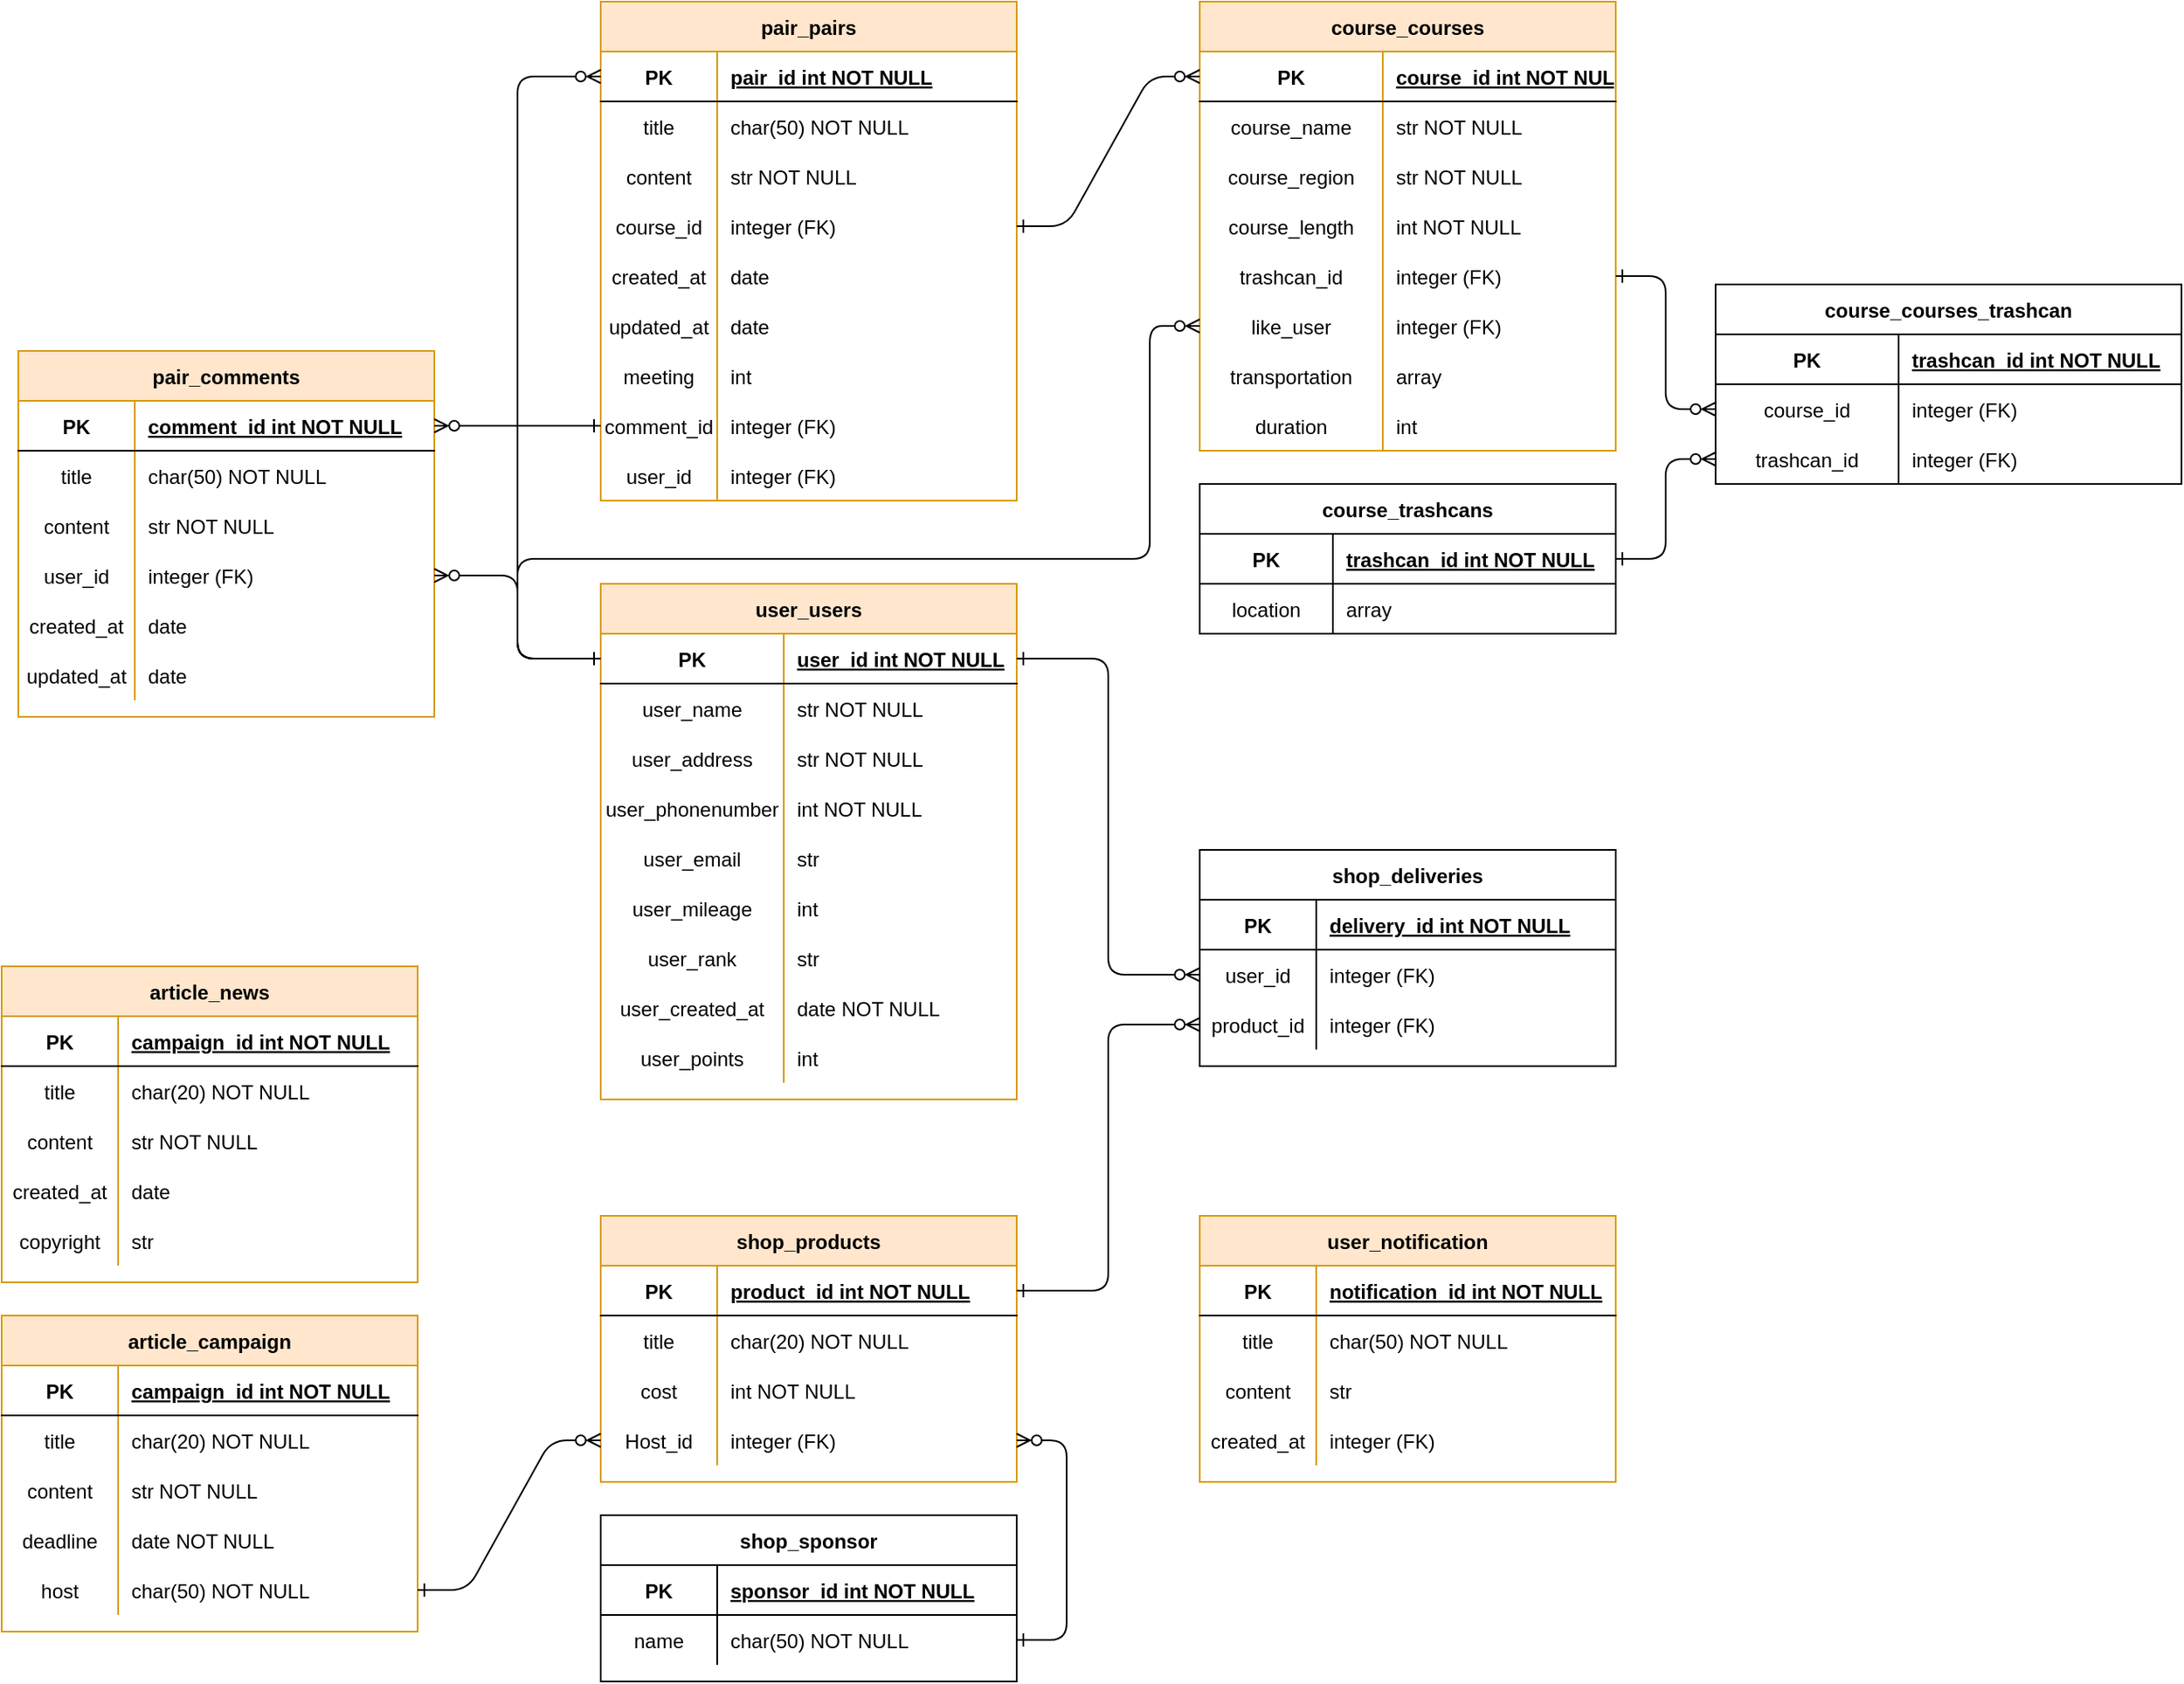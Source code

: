 <mxfile version="20.5.1" type="github">
  <diagram id="OpjmZYFEECx3OPf03LfB" name="Page-1">
    <mxGraphModel dx="1422" dy="762" grid="1" gridSize="10" guides="1" tooltips="1" connect="1" arrows="1" fold="1" page="1" pageScale="1" pageWidth="827" pageHeight="1169" math="0" shadow="0">
      <root>
        <mxCell id="0" />
        <mxCell id="1" parent="0" />
        <mxCell id="dArjcJ4S8G7eDoWM4hxV-1" value="course_courses" style="shape=table;startSize=30;container=1;collapsible=1;childLayout=tableLayout;fixedRows=1;rowLines=0;fontStyle=1;align=center;resizeLast=1;fillColor=#ffe6cc;strokeColor=#d79b00;" parent="1" vertex="1">
          <mxGeometry x="750" y="30" width="250" height="270" as="geometry" />
        </mxCell>
        <mxCell id="dArjcJ4S8G7eDoWM4hxV-2" value="" style="shape=partialRectangle;collapsible=0;dropTarget=0;pointerEvents=0;fillColor=none;points=[[0,0.5],[1,0.5]];portConstraint=eastwest;top=0;left=0;right=0;bottom=1;" parent="dArjcJ4S8G7eDoWM4hxV-1" vertex="1">
          <mxGeometry y="30" width="250" height="30" as="geometry" />
        </mxCell>
        <mxCell id="dArjcJ4S8G7eDoWM4hxV-3" value="PK" style="shape=partialRectangle;overflow=hidden;connectable=0;fillColor=none;top=0;left=0;bottom=0;right=0;fontStyle=1;" parent="dArjcJ4S8G7eDoWM4hxV-2" vertex="1">
          <mxGeometry width="110" height="30" as="geometry">
            <mxRectangle width="110" height="30" as="alternateBounds" />
          </mxGeometry>
        </mxCell>
        <mxCell id="dArjcJ4S8G7eDoWM4hxV-4" value="course_id int NOT NULL " style="shape=partialRectangle;overflow=hidden;connectable=0;fillColor=none;top=0;left=0;bottom=0;right=0;align=left;spacingLeft=6;fontStyle=5;" parent="dArjcJ4S8G7eDoWM4hxV-2" vertex="1">
          <mxGeometry x="110" width="140" height="30" as="geometry">
            <mxRectangle width="140" height="30" as="alternateBounds" />
          </mxGeometry>
        </mxCell>
        <mxCell id="dArjcJ4S8G7eDoWM4hxV-5" value="" style="shape=partialRectangle;collapsible=0;dropTarget=0;pointerEvents=0;fillColor=none;points=[[0,0.5],[1,0.5]];portConstraint=eastwest;top=0;left=0;right=0;bottom=0;" parent="dArjcJ4S8G7eDoWM4hxV-1" vertex="1">
          <mxGeometry y="60" width="250" height="30" as="geometry" />
        </mxCell>
        <mxCell id="dArjcJ4S8G7eDoWM4hxV-6" value="course_name" style="shape=partialRectangle;overflow=hidden;connectable=0;fillColor=none;top=0;left=0;bottom=0;right=0;" parent="dArjcJ4S8G7eDoWM4hxV-5" vertex="1">
          <mxGeometry width="110" height="30" as="geometry">
            <mxRectangle width="110" height="30" as="alternateBounds" />
          </mxGeometry>
        </mxCell>
        <mxCell id="dArjcJ4S8G7eDoWM4hxV-7" value="str NOT NULL" style="shape=partialRectangle;overflow=hidden;connectable=0;fillColor=none;top=0;left=0;bottom=0;right=0;align=left;spacingLeft=6;" parent="dArjcJ4S8G7eDoWM4hxV-5" vertex="1">
          <mxGeometry x="110" width="140" height="30" as="geometry">
            <mxRectangle width="140" height="30" as="alternateBounds" />
          </mxGeometry>
        </mxCell>
        <mxCell id="dArjcJ4S8G7eDoWM4hxV-8" value="" style="shape=partialRectangle;collapsible=0;dropTarget=0;pointerEvents=0;fillColor=none;points=[[0,0.5],[1,0.5]];portConstraint=eastwest;top=0;left=0;right=0;bottom=0;" parent="dArjcJ4S8G7eDoWM4hxV-1" vertex="1">
          <mxGeometry y="90" width="250" height="30" as="geometry" />
        </mxCell>
        <mxCell id="dArjcJ4S8G7eDoWM4hxV-9" value="course_region" style="shape=partialRectangle;overflow=hidden;connectable=0;fillColor=none;top=0;left=0;bottom=0;right=0;" parent="dArjcJ4S8G7eDoWM4hxV-8" vertex="1">
          <mxGeometry width="110" height="30" as="geometry">
            <mxRectangle width="110" height="30" as="alternateBounds" />
          </mxGeometry>
        </mxCell>
        <mxCell id="dArjcJ4S8G7eDoWM4hxV-10" value="str NOT NULL" style="shape=partialRectangle;overflow=hidden;connectable=0;fillColor=none;top=0;left=0;bottom=0;right=0;align=left;spacingLeft=6;" parent="dArjcJ4S8G7eDoWM4hxV-8" vertex="1">
          <mxGeometry x="110" width="140" height="30" as="geometry">
            <mxRectangle width="140" height="30" as="alternateBounds" />
          </mxGeometry>
        </mxCell>
        <mxCell id="dArjcJ4S8G7eDoWM4hxV-11" value="" style="shape=partialRectangle;collapsible=0;dropTarget=0;pointerEvents=0;fillColor=none;points=[[0,0.5],[1,0.5]];portConstraint=eastwest;top=0;left=0;right=0;bottom=0;" parent="dArjcJ4S8G7eDoWM4hxV-1" vertex="1">
          <mxGeometry y="120" width="250" height="30" as="geometry" />
        </mxCell>
        <mxCell id="dArjcJ4S8G7eDoWM4hxV-12" value="course_length" style="shape=partialRectangle;overflow=hidden;connectable=0;fillColor=none;top=0;left=0;bottom=0;right=0;" parent="dArjcJ4S8G7eDoWM4hxV-11" vertex="1">
          <mxGeometry width="110" height="30" as="geometry">
            <mxRectangle width="110" height="30" as="alternateBounds" />
          </mxGeometry>
        </mxCell>
        <mxCell id="dArjcJ4S8G7eDoWM4hxV-13" value="int NOT NULL" style="shape=partialRectangle;overflow=hidden;connectable=0;fillColor=none;top=0;left=0;bottom=0;right=0;align=left;spacingLeft=6;" parent="dArjcJ4S8G7eDoWM4hxV-11" vertex="1">
          <mxGeometry x="110" width="140" height="30" as="geometry">
            <mxRectangle width="140" height="30" as="alternateBounds" />
          </mxGeometry>
        </mxCell>
        <mxCell id="dArjcJ4S8G7eDoWM4hxV-14" value="" style="shape=partialRectangle;collapsible=0;dropTarget=0;pointerEvents=0;fillColor=none;points=[[0,0.5],[1,0.5]];portConstraint=eastwest;top=0;left=0;right=0;bottom=0;" parent="dArjcJ4S8G7eDoWM4hxV-1" vertex="1">
          <mxGeometry y="150" width="250" height="30" as="geometry" />
        </mxCell>
        <mxCell id="dArjcJ4S8G7eDoWM4hxV-15" value="trashcan_id" style="shape=partialRectangle;overflow=hidden;connectable=0;fillColor=none;top=0;left=0;bottom=0;right=0;" parent="dArjcJ4S8G7eDoWM4hxV-14" vertex="1">
          <mxGeometry width="110" height="30" as="geometry">
            <mxRectangle width="110" height="30" as="alternateBounds" />
          </mxGeometry>
        </mxCell>
        <mxCell id="dArjcJ4S8G7eDoWM4hxV-16" value="integer (FK)" style="shape=partialRectangle;overflow=hidden;connectable=0;fillColor=none;top=0;left=0;bottom=0;right=0;align=left;spacingLeft=6;" parent="dArjcJ4S8G7eDoWM4hxV-14" vertex="1">
          <mxGeometry x="110" width="140" height="30" as="geometry">
            <mxRectangle width="140" height="30" as="alternateBounds" />
          </mxGeometry>
        </mxCell>
        <mxCell id="dArjcJ4S8G7eDoWM4hxV-17" value="" style="shape=partialRectangle;collapsible=0;dropTarget=0;pointerEvents=0;fillColor=none;points=[[0,0.5],[1,0.5]];portConstraint=eastwest;top=0;left=0;right=0;bottom=0;" parent="dArjcJ4S8G7eDoWM4hxV-1" vertex="1">
          <mxGeometry y="180" width="250" height="30" as="geometry" />
        </mxCell>
        <mxCell id="dArjcJ4S8G7eDoWM4hxV-18" value="like_user" style="shape=partialRectangle;overflow=hidden;connectable=0;fillColor=none;top=0;left=0;bottom=0;right=0;" parent="dArjcJ4S8G7eDoWM4hxV-17" vertex="1">
          <mxGeometry width="110" height="30" as="geometry">
            <mxRectangle width="110" height="30" as="alternateBounds" />
          </mxGeometry>
        </mxCell>
        <mxCell id="dArjcJ4S8G7eDoWM4hxV-19" value="integer (FK)" style="shape=partialRectangle;overflow=hidden;connectable=0;fillColor=none;top=0;left=0;bottom=0;right=0;align=left;spacingLeft=6;" parent="dArjcJ4S8G7eDoWM4hxV-17" vertex="1">
          <mxGeometry x="110" width="140" height="30" as="geometry">
            <mxRectangle width="140" height="30" as="alternateBounds" />
          </mxGeometry>
        </mxCell>
        <mxCell id="oqXlqKFaG3CAQcPmAH83-1" value="" style="shape=partialRectangle;collapsible=0;dropTarget=0;pointerEvents=0;fillColor=none;points=[[0,0.5],[1,0.5]];portConstraint=eastwest;top=0;left=0;right=0;bottom=0;" parent="dArjcJ4S8G7eDoWM4hxV-1" vertex="1">
          <mxGeometry y="210" width="250" height="30" as="geometry" />
        </mxCell>
        <mxCell id="oqXlqKFaG3CAQcPmAH83-2" value="transportation" style="shape=partialRectangle;overflow=hidden;connectable=0;fillColor=none;top=0;left=0;bottom=0;right=0;" parent="oqXlqKFaG3CAQcPmAH83-1" vertex="1">
          <mxGeometry width="110" height="30" as="geometry">
            <mxRectangle width="110" height="30" as="alternateBounds" />
          </mxGeometry>
        </mxCell>
        <mxCell id="oqXlqKFaG3CAQcPmAH83-3" value="array" style="shape=partialRectangle;overflow=hidden;connectable=0;fillColor=none;top=0;left=0;bottom=0;right=0;align=left;spacingLeft=6;" parent="oqXlqKFaG3CAQcPmAH83-1" vertex="1">
          <mxGeometry x="110" width="140" height="30" as="geometry">
            <mxRectangle width="140" height="30" as="alternateBounds" />
          </mxGeometry>
        </mxCell>
        <mxCell id="oqXlqKFaG3CAQcPmAH83-7" value="" style="shape=partialRectangle;collapsible=0;dropTarget=0;pointerEvents=0;fillColor=none;points=[[0,0.5],[1,0.5]];portConstraint=eastwest;top=0;left=0;right=0;bottom=0;" parent="dArjcJ4S8G7eDoWM4hxV-1" vertex="1">
          <mxGeometry y="240" width="250" height="30" as="geometry" />
        </mxCell>
        <mxCell id="oqXlqKFaG3CAQcPmAH83-8" value="duration" style="shape=partialRectangle;overflow=hidden;connectable=0;fillColor=none;top=0;left=0;bottom=0;right=0;" parent="oqXlqKFaG3CAQcPmAH83-7" vertex="1">
          <mxGeometry width="110" height="30" as="geometry">
            <mxRectangle width="110" height="30" as="alternateBounds" />
          </mxGeometry>
        </mxCell>
        <mxCell id="oqXlqKFaG3CAQcPmAH83-9" value="int" style="shape=partialRectangle;overflow=hidden;connectable=0;fillColor=none;top=0;left=0;bottom=0;right=0;align=left;spacingLeft=6;" parent="oqXlqKFaG3CAQcPmAH83-7" vertex="1">
          <mxGeometry x="110" width="140" height="30" as="geometry">
            <mxRectangle width="140" height="30" as="alternateBounds" />
          </mxGeometry>
        </mxCell>
        <mxCell id="dArjcJ4S8G7eDoWM4hxV-20" value="shop_products" style="shape=table;startSize=30;container=1;collapsible=1;childLayout=tableLayout;fixedRows=1;rowLines=0;fontStyle=1;align=center;resizeLast=1;fillColor=#ffe6cc;strokeColor=#d79b00;" parent="1" vertex="1">
          <mxGeometry x="390" y="760" width="250" height="160" as="geometry">
            <mxRectangle x="770" y="120" width="100" height="30" as="alternateBounds" />
          </mxGeometry>
        </mxCell>
        <mxCell id="dArjcJ4S8G7eDoWM4hxV-21" value="" style="shape=partialRectangle;collapsible=0;dropTarget=0;pointerEvents=0;fillColor=none;points=[[0,0.5],[1,0.5]];portConstraint=eastwest;top=0;left=0;right=0;bottom=1;" parent="dArjcJ4S8G7eDoWM4hxV-20" vertex="1">
          <mxGeometry y="30" width="250" height="30" as="geometry" />
        </mxCell>
        <mxCell id="dArjcJ4S8G7eDoWM4hxV-22" value="PK" style="shape=partialRectangle;overflow=hidden;connectable=0;fillColor=none;top=0;left=0;bottom=0;right=0;fontStyle=1;" parent="dArjcJ4S8G7eDoWM4hxV-21" vertex="1">
          <mxGeometry width="70" height="30" as="geometry">
            <mxRectangle width="70" height="30" as="alternateBounds" />
          </mxGeometry>
        </mxCell>
        <mxCell id="dArjcJ4S8G7eDoWM4hxV-23" value="product_id int NOT NULL " style="shape=partialRectangle;overflow=hidden;connectable=0;fillColor=none;top=0;left=0;bottom=0;right=0;align=left;spacingLeft=6;fontStyle=5;" parent="dArjcJ4S8G7eDoWM4hxV-21" vertex="1">
          <mxGeometry x="70" width="180" height="30" as="geometry">
            <mxRectangle width="180" height="30" as="alternateBounds" />
          </mxGeometry>
        </mxCell>
        <mxCell id="dArjcJ4S8G7eDoWM4hxV-24" value="" style="shape=partialRectangle;collapsible=0;dropTarget=0;pointerEvents=0;fillColor=none;points=[[0,0.5],[1,0.5]];portConstraint=eastwest;top=0;left=0;right=0;bottom=0;" parent="dArjcJ4S8G7eDoWM4hxV-20" vertex="1">
          <mxGeometry y="60" width="250" height="30" as="geometry" />
        </mxCell>
        <mxCell id="dArjcJ4S8G7eDoWM4hxV-25" value="title" style="shape=partialRectangle;overflow=hidden;connectable=0;fillColor=none;top=0;left=0;bottom=0;right=0;" parent="dArjcJ4S8G7eDoWM4hxV-24" vertex="1">
          <mxGeometry width="70" height="30" as="geometry">
            <mxRectangle width="70" height="30" as="alternateBounds" />
          </mxGeometry>
        </mxCell>
        <mxCell id="dArjcJ4S8G7eDoWM4hxV-26" value="char(20) NOT NULL" style="shape=partialRectangle;overflow=hidden;connectable=0;fillColor=none;top=0;left=0;bottom=0;right=0;align=left;spacingLeft=6;" parent="dArjcJ4S8G7eDoWM4hxV-24" vertex="1">
          <mxGeometry x="70" width="180" height="30" as="geometry">
            <mxRectangle width="180" height="30" as="alternateBounds" />
          </mxGeometry>
        </mxCell>
        <mxCell id="dArjcJ4S8G7eDoWM4hxV-27" value="" style="shape=partialRectangle;collapsible=0;dropTarget=0;pointerEvents=0;fillColor=none;points=[[0,0.5],[1,0.5]];portConstraint=eastwest;top=0;left=0;right=0;bottom=0;" parent="dArjcJ4S8G7eDoWM4hxV-20" vertex="1">
          <mxGeometry y="90" width="250" height="30" as="geometry" />
        </mxCell>
        <mxCell id="dArjcJ4S8G7eDoWM4hxV-28" value="cost" style="shape=partialRectangle;overflow=hidden;connectable=0;fillColor=none;top=0;left=0;bottom=0;right=0;" parent="dArjcJ4S8G7eDoWM4hxV-27" vertex="1">
          <mxGeometry width="70" height="30" as="geometry">
            <mxRectangle width="70" height="30" as="alternateBounds" />
          </mxGeometry>
        </mxCell>
        <mxCell id="dArjcJ4S8G7eDoWM4hxV-29" value="int NOT NULL" style="shape=partialRectangle;overflow=hidden;connectable=0;fillColor=none;top=0;left=0;bottom=0;right=0;align=left;spacingLeft=6;" parent="dArjcJ4S8G7eDoWM4hxV-27" vertex="1">
          <mxGeometry x="70" width="180" height="30" as="geometry">
            <mxRectangle width="180" height="30" as="alternateBounds" />
          </mxGeometry>
        </mxCell>
        <mxCell id="dArjcJ4S8G7eDoWM4hxV-30" value="" style="shape=partialRectangle;collapsible=0;dropTarget=0;pointerEvents=0;fillColor=none;points=[[0,0.5],[1,0.5]];portConstraint=eastwest;top=0;left=0;right=0;bottom=0;" parent="dArjcJ4S8G7eDoWM4hxV-20" vertex="1">
          <mxGeometry y="120" width="250" height="30" as="geometry" />
        </mxCell>
        <mxCell id="dArjcJ4S8G7eDoWM4hxV-31" value="Host_id" style="shape=partialRectangle;overflow=hidden;connectable=0;fillColor=none;top=0;left=0;bottom=0;right=0;" parent="dArjcJ4S8G7eDoWM4hxV-30" vertex="1">
          <mxGeometry width="70" height="30" as="geometry">
            <mxRectangle width="70" height="30" as="alternateBounds" />
          </mxGeometry>
        </mxCell>
        <mxCell id="dArjcJ4S8G7eDoWM4hxV-32" value="integer (FK)" style="shape=partialRectangle;overflow=hidden;connectable=0;fillColor=none;top=0;left=0;bottom=0;right=0;align=left;spacingLeft=6;" parent="dArjcJ4S8G7eDoWM4hxV-30" vertex="1">
          <mxGeometry x="70" width="180" height="30" as="geometry">
            <mxRectangle width="180" height="30" as="alternateBounds" />
          </mxGeometry>
        </mxCell>
        <mxCell id="dArjcJ4S8G7eDoWM4hxV-33" value="user_users" style="shape=table;startSize=30;container=1;collapsible=1;childLayout=tableLayout;fixedRows=1;rowLines=0;fontStyle=1;align=center;resizeLast=1;fillColor=#ffe6cc;strokeColor=#d79b00;" parent="1" vertex="1">
          <mxGeometry x="390" y="380" width="250" height="310" as="geometry" />
        </mxCell>
        <mxCell id="dArjcJ4S8G7eDoWM4hxV-34" value="" style="shape=partialRectangle;collapsible=0;dropTarget=0;pointerEvents=0;fillColor=none;points=[[0,0.5],[1,0.5]];portConstraint=eastwest;top=0;left=0;right=0;bottom=1;" parent="dArjcJ4S8G7eDoWM4hxV-33" vertex="1">
          <mxGeometry y="30" width="250" height="30" as="geometry" />
        </mxCell>
        <mxCell id="dArjcJ4S8G7eDoWM4hxV-35" value="PK" style="shape=partialRectangle;overflow=hidden;connectable=0;fillColor=none;top=0;left=0;bottom=0;right=0;fontStyle=1;" parent="dArjcJ4S8G7eDoWM4hxV-34" vertex="1">
          <mxGeometry width="110" height="30" as="geometry">
            <mxRectangle width="110" height="30" as="alternateBounds" />
          </mxGeometry>
        </mxCell>
        <mxCell id="dArjcJ4S8G7eDoWM4hxV-36" value="user_id int NOT NULL " style="shape=partialRectangle;overflow=hidden;connectable=0;fillColor=none;top=0;left=0;bottom=0;right=0;align=left;spacingLeft=6;fontStyle=5;" parent="dArjcJ4S8G7eDoWM4hxV-34" vertex="1">
          <mxGeometry x="110" width="140" height="30" as="geometry">
            <mxRectangle width="140" height="30" as="alternateBounds" />
          </mxGeometry>
        </mxCell>
        <mxCell id="dArjcJ4S8G7eDoWM4hxV-37" value="" style="shape=partialRectangle;collapsible=0;dropTarget=0;pointerEvents=0;fillColor=none;points=[[0,0.5],[1,0.5]];portConstraint=eastwest;top=0;left=0;right=0;bottom=0;" parent="dArjcJ4S8G7eDoWM4hxV-33" vertex="1">
          <mxGeometry y="60" width="250" height="30" as="geometry" />
        </mxCell>
        <mxCell id="dArjcJ4S8G7eDoWM4hxV-38" value="user_name" style="shape=partialRectangle;overflow=hidden;connectable=0;fillColor=none;top=0;left=0;bottom=0;right=0;" parent="dArjcJ4S8G7eDoWM4hxV-37" vertex="1">
          <mxGeometry width="110" height="30" as="geometry">
            <mxRectangle width="110" height="30" as="alternateBounds" />
          </mxGeometry>
        </mxCell>
        <mxCell id="dArjcJ4S8G7eDoWM4hxV-39" value="str NOT NULL" style="shape=partialRectangle;overflow=hidden;connectable=0;fillColor=none;top=0;left=0;bottom=0;right=0;align=left;spacingLeft=6;" parent="dArjcJ4S8G7eDoWM4hxV-37" vertex="1">
          <mxGeometry x="110" width="140" height="30" as="geometry">
            <mxRectangle width="140" height="30" as="alternateBounds" />
          </mxGeometry>
        </mxCell>
        <mxCell id="dArjcJ4S8G7eDoWM4hxV-40" value="" style="shape=partialRectangle;collapsible=0;dropTarget=0;pointerEvents=0;fillColor=none;points=[[0,0.5],[1,0.5]];portConstraint=eastwest;top=0;left=0;right=0;bottom=0;" parent="dArjcJ4S8G7eDoWM4hxV-33" vertex="1">
          <mxGeometry y="90" width="250" height="30" as="geometry" />
        </mxCell>
        <mxCell id="dArjcJ4S8G7eDoWM4hxV-41" value="user_address" style="shape=partialRectangle;overflow=hidden;connectable=0;fillColor=none;top=0;left=0;bottom=0;right=0;" parent="dArjcJ4S8G7eDoWM4hxV-40" vertex="1">
          <mxGeometry width="110" height="30" as="geometry">
            <mxRectangle width="110" height="30" as="alternateBounds" />
          </mxGeometry>
        </mxCell>
        <mxCell id="dArjcJ4S8G7eDoWM4hxV-42" value="str NOT NULL" style="shape=partialRectangle;overflow=hidden;connectable=0;fillColor=none;top=0;left=0;bottom=0;right=0;align=left;spacingLeft=6;" parent="dArjcJ4S8G7eDoWM4hxV-40" vertex="1">
          <mxGeometry x="110" width="140" height="30" as="geometry">
            <mxRectangle width="140" height="30" as="alternateBounds" />
          </mxGeometry>
        </mxCell>
        <mxCell id="dArjcJ4S8G7eDoWM4hxV-43" value="" style="shape=partialRectangle;collapsible=0;dropTarget=0;pointerEvents=0;fillColor=none;points=[[0,0.5],[1,0.5]];portConstraint=eastwest;top=0;left=0;right=0;bottom=0;" parent="dArjcJ4S8G7eDoWM4hxV-33" vertex="1">
          <mxGeometry y="120" width="250" height="30" as="geometry" />
        </mxCell>
        <mxCell id="dArjcJ4S8G7eDoWM4hxV-44" value="user_phonenumber" style="shape=partialRectangle;overflow=hidden;connectable=0;fillColor=none;top=0;left=0;bottom=0;right=0;" parent="dArjcJ4S8G7eDoWM4hxV-43" vertex="1">
          <mxGeometry width="110" height="30" as="geometry">
            <mxRectangle width="110" height="30" as="alternateBounds" />
          </mxGeometry>
        </mxCell>
        <mxCell id="dArjcJ4S8G7eDoWM4hxV-45" value="int NOT NULL" style="shape=partialRectangle;overflow=hidden;connectable=0;fillColor=none;top=0;left=0;bottom=0;right=0;align=left;spacingLeft=6;" parent="dArjcJ4S8G7eDoWM4hxV-43" vertex="1">
          <mxGeometry x="110" width="140" height="30" as="geometry">
            <mxRectangle width="140" height="30" as="alternateBounds" />
          </mxGeometry>
        </mxCell>
        <mxCell id="dArjcJ4S8G7eDoWM4hxV-46" value="" style="shape=partialRectangle;collapsible=0;dropTarget=0;pointerEvents=0;fillColor=none;points=[[0,0.5],[1,0.5]];portConstraint=eastwest;top=0;left=0;right=0;bottom=0;" parent="dArjcJ4S8G7eDoWM4hxV-33" vertex="1">
          <mxGeometry y="150" width="250" height="30" as="geometry" />
        </mxCell>
        <mxCell id="dArjcJ4S8G7eDoWM4hxV-47" value="user_email" style="shape=partialRectangle;overflow=hidden;connectable=0;fillColor=none;top=0;left=0;bottom=0;right=0;" parent="dArjcJ4S8G7eDoWM4hxV-46" vertex="1">
          <mxGeometry width="110" height="30" as="geometry">
            <mxRectangle width="110" height="30" as="alternateBounds" />
          </mxGeometry>
        </mxCell>
        <mxCell id="dArjcJ4S8G7eDoWM4hxV-48" value="str" style="shape=partialRectangle;overflow=hidden;connectable=0;fillColor=none;top=0;left=0;bottom=0;right=0;align=left;spacingLeft=6;" parent="dArjcJ4S8G7eDoWM4hxV-46" vertex="1">
          <mxGeometry x="110" width="140" height="30" as="geometry">
            <mxRectangle width="140" height="30" as="alternateBounds" />
          </mxGeometry>
        </mxCell>
        <mxCell id="dArjcJ4S8G7eDoWM4hxV-49" value="" style="shape=partialRectangle;collapsible=0;dropTarget=0;pointerEvents=0;fillColor=none;points=[[0,0.5],[1,0.5]];portConstraint=eastwest;top=0;left=0;right=0;bottom=0;" parent="dArjcJ4S8G7eDoWM4hxV-33" vertex="1">
          <mxGeometry y="180" width="250" height="30" as="geometry" />
        </mxCell>
        <mxCell id="dArjcJ4S8G7eDoWM4hxV-50" value="user_mileage" style="shape=partialRectangle;overflow=hidden;connectable=0;fillColor=none;top=0;left=0;bottom=0;right=0;" parent="dArjcJ4S8G7eDoWM4hxV-49" vertex="1">
          <mxGeometry width="110" height="30" as="geometry">
            <mxRectangle width="110" height="30" as="alternateBounds" />
          </mxGeometry>
        </mxCell>
        <mxCell id="dArjcJ4S8G7eDoWM4hxV-51" value="int" style="shape=partialRectangle;overflow=hidden;connectable=0;fillColor=none;top=0;left=0;bottom=0;right=0;align=left;spacingLeft=6;" parent="dArjcJ4S8G7eDoWM4hxV-49" vertex="1">
          <mxGeometry x="110" width="140" height="30" as="geometry">
            <mxRectangle width="140" height="30" as="alternateBounds" />
          </mxGeometry>
        </mxCell>
        <mxCell id="dArjcJ4S8G7eDoWM4hxV-52" value="" style="shape=partialRectangle;collapsible=0;dropTarget=0;pointerEvents=0;fillColor=none;points=[[0,0.5],[1,0.5]];portConstraint=eastwest;top=0;left=0;right=0;bottom=0;" parent="dArjcJ4S8G7eDoWM4hxV-33" vertex="1">
          <mxGeometry y="210" width="250" height="30" as="geometry" />
        </mxCell>
        <mxCell id="dArjcJ4S8G7eDoWM4hxV-53" value="user_rank" style="shape=partialRectangle;overflow=hidden;connectable=0;fillColor=none;top=0;left=0;bottom=0;right=0;" parent="dArjcJ4S8G7eDoWM4hxV-52" vertex="1">
          <mxGeometry width="110" height="30" as="geometry">
            <mxRectangle width="110" height="30" as="alternateBounds" />
          </mxGeometry>
        </mxCell>
        <mxCell id="dArjcJ4S8G7eDoWM4hxV-54" value="str" style="shape=partialRectangle;overflow=hidden;connectable=0;fillColor=none;top=0;left=0;bottom=0;right=0;align=left;spacingLeft=6;" parent="dArjcJ4S8G7eDoWM4hxV-52" vertex="1">
          <mxGeometry x="110" width="140" height="30" as="geometry">
            <mxRectangle width="140" height="30" as="alternateBounds" />
          </mxGeometry>
        </mxCell>
        <mxCell id="dArjcJ4S8G7eDoWM4hxV-55" value="" style="shape=partialRectangle;collapsible=0;dropTarget=0;pointerEvents=0;fillColor=none;points=[[0,0.5],[1,0.5]];portConstraint=eastwest;top=0;left=0;right=0;bottom=0;" parent="dArjcJ4S8G7eDoWM4hxV-33" vertex="1">
          <mxGeometry y="240" width="250" height="30" as="geometry" />
        </mxCell>
        <mxCell id="dArjcJ4S8G7eDoWM4hxV-56" value="user_created_at" style="shape=partialRectangle;overflow=hidden;connectable=0;fillColor=none;top=0;left=0;bottom=0;right=0;" parent="dArjcJ4S8G7eDoWM4hxV-55" vertex="1">
          <mxGeometry width="110" height="30" as="geometry">
            <mxRectangle width="110" height="30" as="alternateBounds" />
          </mxGeometry>
        </mxCell>
        <mxCell id="dArjcJ4S8G7eDoWM4hxV-57" value="date NOT NULL" style="shape=partialRectangle;overflow=hidden;connectable=0;fillColor=none;top=0;left=0;bottom=0;right=0;align=left;spacingLeft=6;" parent="dArjcJ4S8G7eDoWM4hxV-55" vertex="1">
          <mxGeometry x="110" width="140" height="30" as="geometry">
            <mxRectangle width="140" height="30" as="alternateBounds" />
          </mxGeometry>
        </mxCell>
        <mxCell id="vQocZT6mSNqlMCVM43oT-7" value="" style="shape=partialRectangle;collapsible=0;dropTarget=0;pointerEvents=0;fillColor=none;points=[[0,0.5],[1,0.5]];portConstraint=eastwest;top=0;left=0;right=0;bottom=0;" vertex="1" parent="dArjcJ4S8G7eDoWM4hxV-33">
          <mxGeometry y="270" width="250" height="30" as="geometry" />
        </mxCell>
        <mxCell id="vQocZT6mSNqlMCVM43oT-8" value="user_points" style="shape=partialRectangle;overflow=hidden;connectable=0;fillColor=none;top=0;left=0;bottom=0;right=0;" vertex="1" parent="vQocZT6mSNqlMCVM43oT-7">
          <mxGeometry width="110" height="30" as="geometry">
            <mxRectangle width="110" height="30" as="alternateBounds" />
          </mxGeometry>
        </mxCell>
        <mxCell id="vQocZT6mSNqlMCVM43oT-9" value="int" style="shape=partialRectangle;overflow=hidden;connectable=0;fillColor=none;top=0;left=0;bottom=0;right=0;align=left;spacingLeft=6;" vertex="1" parent="vQocZT6mSNqlMCVM43oT-7">
          <mxGeometry x="110" width="140" height="30" as="geometry">
            <mxRectangle width="140" height="30" as="alternateBounds" />
          </mxGeometry>
        </mxCell>
        <mxCell id="dArjcJ4S8G7eDoWM4hxV-58" value="pair_pairs" style="shape=table;startSize=30;container=1;collapsible=1;childLayout=tableLayout;fixedRows=1;rowLines=0;fontStyle=1;align=center;resizeLast=1;fillColor=#ffe6cc;strokeColor=#d79b00;" parent="1" vertex="1">
          <mxGeometry x="390" y="30" width="250" height="300" as="geometry">
            <mxRectangle x="770" y="120" width="100" height="30" as="alternateBounds" />
          </mxGeometry>
        </mxCell>
        <mxCell id="dArjcJ4S8G7eDoWM4hxV-59" value="" style="shape=partialRectangle;collapsible=0;dropTarget=0;pointerEvents=0;fillColor=none;points=[[0,0.5],[1,0.5]];portConstraint=eastwest;top=0;left=0;right=0;bottom=1;" parent="dArjcJ4S8G7eDoWM4hxV-58" vertex="1">
          <mxGeometry y="30" width="250" height="30" as="geometry" />
        </mxCell>
        <mxCell id="dArjcJ4S8G7eDoWM4hxV-60" value="PK" style="shape=partialRectangle;overflow=hidden;connectable=0;fillColor=none;top=0;left=0;bottom=0;right=0;fontStyle=1;" parent="dArjcJ4S8G7eDoWM4hxV-59" vertex="1">
          <mxGeometry width="70" height="30" as="geometry">
            <mxRectangle width="70" height="30" as="alternateBounds" />
          </mxGeometry>
        </mxCell>
        <mxCell id="dArjcJ4S8G7eDoWM4hxV-61" value="pair_id int NOT NULL " style="shape=partialRectangle;overflow=hidden;connectable=0;fillColor=none;top=0;left=0;bottom=0;right=0;align=left;spacingLeft=6;fontStyle=5;" parent="dArjcJ4S8G7eDoWM4hxV-59" vertex="1">
          <mxGeometry x="70" width="180" height="30" as="geometry">
            <mxRectangle width="180" height="30" as="alternateBounds" />
          </mxGeometry>
        </mxCell>
        <mxCell id="dArjcJ4S8G7eDoWM4hxV-62" value="" style="shape=partialRectangle;collapsible=0;dropTarget=0;pointerEvents=0;fillColor=none;points=[[0,0.5],[1,0.5]];portConstraint=eastwest;top=0;left=0;right=0;bottom=0;" parent="dArjcJ4S8G7eDoWM4hxV-58" vertex="1">
          <mxGeometry y="60" width="250" height="30" as="geometry" />
        </mxCell>
        <mxCell id="dArjcJ4S8G7eDoWM4hxV-63" value="title" style="shape=partialRectangle;overflow=hidden;connectable=0;fillColor=none;top=0;left=0;bottom=0;right=0;" parent="dArjcJ4S8G7eDoWM4hxV-62" vertex="1">
          <mxGeometry width="70" height="30" as="geometry">
            <mxRectangle width="70" height="30" as="alternateBounds" />
          </mxGeometry>
        </mxCell>
        <mxCell id="dArjcJ4S8G7eDoWM4hxV-64" value="char(50) NOT NULL" style="shape=partialRectangle;overflow=hidden;connectable=0;fillColor=none;top=0;left=0;bottom=0;right=0;align=left;spacingLeft=6;" parent="dArjcJ4S8G7eDoWM4hxV-62" vertex="1">
          <mxGeometry x="70" width="180" height="30" as="geometry">
            <mxRectangle width="180" height="30" as="alternateBounds" />
          </mxGeometry>
        </mxCell>
        <mxCell id="dArjcJ4S8G7eDoWM4hxV-65" value="" style="shape=partialRectangle;collapsible=0;dropTarget=0;pointerEvents=0;fillColor=none;points=[[0,0.5],[1,0.5]];portConstraint=eastwest;top=0;left=0;right=0;bottom=0;" parent="dArjcJ4S8G7eDoWM4hxV-58" vertex="1">
          <mxGeometry y="90" width="250" height="30" as="geometry" />
        </mxCell>
        <mxCell id="dArjcJ4S8G7eDoWM4hxV-66" value="content" style="shape=partialRectangle;overflow=hidden;connectable=0;fillColor=none;top=0;left=0;bottom=0;right=0;" parent="dArjcJ4S8G7eDoWM4hxV-65" vertex="1">
          <mxGeometry width="70" height="30" as="geometry">
            <mxRectangle width="70" height="30" as="alternateBounds" />
          </mxGeometry>
        </mxCell>
        <mxCell id="dArjcJ4S8G7eDoWM4hxV-67" value="str NOT NULL" style="shape=partialRectangle;overflow=hidden;connectable=0;fillColor=none;top=0;left=0;bottom=0;right=0;align=left;spacingLeft=6;" parent="dArjcJ4S8G7eDoWM4hxV-65" vertex="1">
          <mxGeometry x="70" width="180" height="30" as="geometry">
            <mxRectangle width="180" height="30" as="alternateBounds" />
          </mxGeometry>
        </mxCell>
        <mxCell id="dArjcJ4S8G7eDoWM4hxV-74" value="" style="shape=partialRectangle;collapsible=0;dropTarget=0;pointerEvents=0;fillColor=none;points=[[0,0.5],[1,0.5]];portConstraint=eastwest;top=0;left=0;right=0;bottom=0;" parent="dArjcJ4S8G7eDoWM4hxV-58" vertex="1">
          <mxGeometry y="120" width="250" height="30" as="geometry" />
        </mxCell>
        <mxCell id="dArjcJ4S8G7eDoWM4hxV-75" value="course_id" style="shape=partialRectangle;overflow=hidden;connectable=0;fillColor=none;top=0;left=0;bottom=0;right=0;" parent="dArjcJ4S8G7eDoWM4hxV-74" vertex="1">
          <mxGeometry width="70" height="30" as="geometry">
            <mxRectangle width="70" height="30" as="alternateBounds" />
          </mxGeometry>
        </mxCell>
        <mxCell id="dArjcJ4S8G7eDoWM4hxV-76" value="integer (FK)" style="shape=partialRectangle;overflow=hidden;connectable=0;fillColor=none;top=0;left=0;bottom=0;right=0;align=left;spacingLeft=6;" parent="dArjcJ4S8G7eDoWM4hxV-74" vertex="1">
          <mxGeometry x="70" width="180" height="30" as="geometry">
            <mxRectangle width="180" height="30" as="alternateBounds" />
          </mxGeometry>
        </mxCell>
        <mxCell id="dArjcJ4S8G7eDoWM4hxV-71" value="" style="shape=partialRectangle;collapsible=0;dropTarget=0;pointerEvents=0;fillColor=none;points=[[0,0.5],[1,0.5]];portConstraint=eastwest;top=0;left=0;right=0;bottom=0;" parent="dArjcJ4S8G7eDoWM4hxV-58" vertex="1">
          <mxGeometry y="150" width="250" height="30" as="geometry" />
        </mxCell>
        <mxCell id="dArjcJ4S8G7eDoWM4hxV-72" value="created_at" style="shape=partialRectangle;overflow=hidden;connectable=0;fillColor=none;top=0;left=0;bottom=0;right=0;" parent="dArjcJ4S8G7eDoWM4hxV-71" vertex="1">
          <mxGeometry width="70" height="30" as="geometry">
            <mxRectangle width="70" height="30" as="alternateBounds" />
          </mxGeometry>
        </mxCell>
        <mxCell id="dArjcJ4S8G7eDoWM4hxV-73" value="date" style="shape=partialRectangle;overflow=hidden;connectable=0;fillColor=none;top=0;left=0;bottom=0;right=0;align=left;spacingLeft=6;" parent="dArjcJ4S8G7eDoWM4hxV-71" vertex="1">
          <mxGeometry x="70" width="180" height="30" as="geometry">
            <mxRectangle width="180" height="30" as="alternateBounds" />
          </mxGeometry>
        </mxCell>
        <mxCell id="dArjcJ4S8G7eDoWM4hxV-161" value="" style="shape=partialRectangle;collapsible=0;dropTarget=0;pointerEvents=0;fillColor=none;points=[[0,0.5],[1,0.5]];portConstraint=eastwest;top=0;left=0;right=0;bottom=0;" parent="dArjcJ4S8G7eDoWM4hxV-58" vertex="1">
          <mxGeometry y="180" width="250" height="30" as="geometry" />
        </mxCell>
        <mxCell id="dArjcJ4S8G7eDoWM4hxV-162" value="updated_at" style="shape=partialRectangle;overflow=hidden;connectable=0;fillColor=none;top=0;left=0;bottom=0;right=0;" parent="dArjcJ4S8G7eDoWM4hxV-161" vertex="1">
          <mxGeometry width="70" height="30" as="geometry">
            <mxRectangle width="70" height="30" as="alternateBounds" />
          </mxGeometry>
        </mxCell>
        <mxCell id="dArjcJ4S8G7eDoWM4hxV-163" value="date" style="shape=partialRectangle;overflow=hidden;connectable=0;fillColor=none;top=0;left=0;bottom=0;right=0;align=left;spacingLeft=6;" parent="dArjcJ4S8G7eDoWM4hxV-161" vertex="1">
          <mxGeometry x="70" width="180" height="30" as="geometry">
            <mxRectangle width="180" height="30" as="alternateBounds" />
          </mxGeometry>
        </mxCell>
        <mxCell id="vQocZT6mSNqlMCVM43oT-10" value="" style="shape=partialRectangle;collapsible=0;dropTarget=0;pointerEvents=0;fillColor=none;points=[[0,0.5],[1,0.5]];portConstraint=eastwest;top=0;left=0;right=0;bottom=0;" vertex="1" parent="dArjcJ4S8G7eDoWM4hxV-58">
          <mxGeometry y="210" width="250" height="30" as="geometry" />
        </mxCell>
        <mxCell id="vQocZT6mSNqlMCVM43oT-11" value="meeting" style="shape=partialRectangle;overflow=hidden;connectable=0;fillColor=none;top=0;left=0;bottom=0;right=0;" vertex="1" parent="vQocZT6mSNqlMCVM43oT-10">
          <mxGeometry width="70" height="30" as="geometry">
            <mxRectangle width="70" height="30" as="alternateBounds" />
          </mxGeometry>
        </mxCell>
        <mxCell id="vQocZT6mSNqlMCVM43oT-12" value="int" style="shape=partialRectangle;overflow=hidden;connectable=0;fillColor=none;top=0;left=0;bottom=0;right=0;align=left;spacingLeft=6;" vertex="1" parent="vQocZT6mSNqlMCVM43oT-10">
          <mxGeometry x="70" width="180" height="30" as="geometry">
            <mxRectangle width="180" height="30" as="alternateBounds" />
          </mxGeometry>
        </mxCell>
        <mxCell id="vQocZT6mSNqlMCVM43oT-13" value="" style="shape=partialRectangle;collapsible=0;dropTarget=0;pointerEvents=0;fillColor=none;points=[[0,0.5],[1,0.5]];portConstraint=eastwest;top=0;left=0;right=0;bottom=0;" vertex="1" parent="dArjcJ4S8G7eDoWM4hxV-58">
          <mxGeometry y="240" width="250" height="30" as="geometry" />
        </mxCell>
        <mxCell id="vQocZT6mSNqlMCVM43oT-14" value="comment_id" style="shape=partialRectangle;overflow=hidden;connectable=0;fillColor=none;top=0;left=0;bottom=0;right=0;" vertex="1" parent="vQocZT6mSNqlMCVM43oT-13">
          <mxGeometry width="70" height="30" as="geometry">
            <mxRectangle width="70" height="30" as="alternateBounds" />
          </mxGeometry>
        </mxCell>
        <mxCell id="vQocZT6mSNqlMCVM43oT-15" value="integer (FK)" style="shape=partialRectangle;overflow=hidden;connectable=0;fillColor=none;top=0;left=0;bottom=0;right=0;align=left;spacingLeft=6;" vertex="1" parent="vQocZT6mSNqlMCVM43oT-13">
          <mxGeometry x="70" width="180" height="30" as="geometry">
            <mxRectangle width="180" height="30" as="alternateBounds" />
          </mxGeometry>
        </mxCell>
        <mxCell id="dArjcJ4S8G7eDoWM4hxV-68" value="" style="shape=partialRectangle;collapsible=0;dropTarget=0;pointerEvents=0;fillColor=none;points=[[0,0.5],[1,0.5]];portConstraint=eastwest;top=0;left=0;right=0;bottom=0;" parent="dArjcJ4S8G7eDoWM4hxV-58" vertex="1">
          <mxGeometry y="270" width="250" height="30" as="geometry" />
        </mxCell>
        <mxCell id="dArjcJ4S8G7eDoWM4hxV-69" value="user_id" style="shape=partialRectangle;overflow=hidden;connectable=0;fillColor=none;top=0;left=0;bottom=0;right=0;" parent="dArjcJ4S8G7eDoWM4hxV-68" vertex="1">
          <mxGeometry width="70" height="30" as="geometry">
            <mxRectangle width="70" height="30" as="alternateBounds" />
          </mxGeometry>
        </mxCell>
        <mxCell id="dArjcJ4S8G7eDoWM4hxV-70" value="integer (FK)" style="shape=partialRectangle;overflow=hidden;connectable=0;fillColor=none;top=0;left=0;bottom=0;right=0;align=left;spacingLeft=6;" parent="dArjcJ4S8G7eDoWM4hxV-68" vertex="1">
          <mxGeometry x="70" width="180" height="30" as="geometry">
            <mxRectangle width="180" height="30" as="alternateBounds" />
          </mxGeometry>
        </mxCell>
        <mxCell id="dArjcJ4S8G7eDoWM4hxV-79" value="article_campaign" style="shape=table;startSize=30;container=1;collapsible=1;childLayout=tableLayout;fixedRows=1;rowLines=0;fontStyle=1;align=center;resizeLast=1;fillColor=#ffe6cc;strokeColor=#d79b00;" parent="1" vertex="1">
          <mxGeometry x="30" y="820" width="250" height="190" as="geometry">
            <mxRectangle x="770" y="120" width="100" height="30" as="alternateBounds" />
          </mxGeometry>
        </mxCell>
        <mxCell id="dArjcJ4S8G7eDoWM4hxV-80" value="" style="shape=partialRectangle;collapsible=0;dropTarget=0;pointerEvents=0;fillColor=none;points=[[0,0.5],[1,0.5]];portConstraint=eastwest;top=0;left=0;right=0;bottom=1;" parent="dArjcJ4S8G7eDoWM4hxV-79" vertex="1">
          <mxGeometry y="30" width="250" height="30" as="geometry" />
        </mxCell>
        <mxCell id="dArjcJ4S8G7eDoWM4hxV-81" value="PK" style="shape=partialRectangle;overflow=hidden;connectable=0;fillColor=none;top=0;left=0;bottom=0;right=0;fontStyle=1;" parent="dArjcJ4S8G7eDoWM4hxV-80" vertex="1">
          <mxGeometry width="70" height="30" as="geometry">
            <mxRectangle width="70" height="30" as="alternateBounds" />
          </mxGeometry>
        </mxCell>
        <mxCell id="dArjcJ4S8G7eDoWM4hxV-82" value="campaign_id int NOT NULL " style="shape=partialRectangle;overflow=hidden;connectable=0;fillColor=none;top=0;left=0;bottom=0;right=0;align=left;spacingLeft=6;fontStyle=5;" parent="dArjcJ4S8G7eDoWM4hxV-80" vertex="1">
          <mxGeometry x="70" width="180" height="30" as="geometry">
            <mxRectangle width="180" height="30" as="alternateBounds" />
          </mxGeometry>
        </mxCell>
        <mxCell id="dArjcJ4S8G7eDoWM4hxV-83" value="" style="shape=partialRectangle;collapsible=0;dropTarget=0;pointerEvents=0;fillColor=none;points=[[0,0.5],[1,0.5]];portConstraint=eastwest;top=0;left=0;right=0;bottom=0;" parent="dArjcJ4S8G7eDoWM4hxV-79" vertex="1">
          <mxGeometry y="60" width="250" height="30" as="geometry" />
        </mxCell>
        <mxCell id="dArjcJ4S8G7eDoWM4hxV-84" value="title" style="shape=partialRectangle;overflow=hidden;connectable=0;fillColor=none;top=0;left=0;bottom=0;right=0;" parent="dArjcJ4S8G7eDoWM4hxV-83" vertex="1">
          <mxGeometry width="70" height="30" as="geometry">
            <mxRectangle width="70" height="30" as="alternateBounds" />
          </mxGeometry>
        </mxCell>
        <mxCell id="dArjcJ4S8G7eDoWM4hxV-85" value="char(20) NOT NULL" style="shape=partialRectangle;overflow=hidden;connectable=0;fillColor=none;top=0;left=0;bottom=0;right=0;align=left;spacingLeft=6;" parent="dArjcJ4S8G7eDoWM4hxV-83" vertex="1">
          <mxGeometry x="70" width="180" height="30" as="geometry">
            <mxRectangle width="180" height="30" as="alternateBounds" />
          </mxGeometry>
        </mxCell>
        <mxCell id="dArjcJ4S8G7eDoWM4hxV-86" value="" style="shape=partialRectangle;collapsible=0;dropTarget=0;pointerEvents=0;fillColor=none;points=[[0,0.5],[1,0.5]];portConstraint=eastwest;top=0;left=0;right=0;bottom=0;" parent="dArjcJ4S8G7eDoWM4hxV-79" vertex="1">
          <mxGeometry y="90" width="250" height="30" as="geometry" />
        </mxCell>
        <mxCell id="dArjcJ4S8G7eDoWM4hxV-87" value="content" style="shape=partialRectangle;overflow=hidden;connectable=0;fillColor=none;top=0;left=0;bottom=0;right=0;" parent="dArjcJ4S8G7eDoWM4hxV-86" vertex="1">
          <mxGeometry width="70" height="30" as="geometry">
            <mxRectangle width="70" height="30" as="alternateBounds" />
          </mxGeometry>
        </mxCell>
        <mxCell id="dArjcJ4S8G7eDoWM4hxV-88" value="str NOT NULL" style="shape=partialRectangle;overflow=hidden;connectable=0;fillColor=none;top=0;left=0;bottom=0;right=0;align=left;spacingLeft=6;" parent="dArjcJ4S8G7eDoWM4hxV-86" vertex="1">
          <mxGeometry x="70" width="180" height="30" as="geometry">
            <mxRectangle width="180" height="30" as="alternateBounds" />
          </mxGeometry>
        </mxCell>
        <mxCell id="dArjcJ4S8G7eDoWM4hxV-89" value="" style="shape=partialRectangle;collapsible=0;dropTarget=0;pointerEvents=0;fillColor=none;points=[[0,0.5],[1,0.5]];portConstraint=eastwest;top=0;left=0;right=0;bottom=0;" parent="dArjcJ4S8G7eDoWM4hxV-79" vertex="1">
          <mxGeometry y="120" width="250" height="30" as="geometry" />
        </mxCell>
        <mxCell id="dArjcJ4S8G7eDoWM4hxV-90" value="deadline" style="shape=partialRectangle;overflow=hidden;connectable=0;fillColor=none;top=0;left=0;bottom=0;right=0;" parent="dArjcJ4S8G7eDoWM4hxV-89" vertex="1">
          <mxGeometry width="70" height="30" as="geometry">
            <mxRectangle width="70" height="30" as="alternateBounds" />
          </mxGeometry>
        </mxCell>
        <mxCell id="dArjcJ4S8G7eDoWM4hxV-91" value="date NOT NULL" style="shape=partialRectangle;overflow=hidden;connectable=0;fillColor=none;top=0;left=0;bottom=0;right=0;align=left;spacingLeft=6;" parent="dArjcJ4S8G7eDoWM4hxV-89" vertex="1">
          <mxGeometry x="70" width="180" height="30" as="geometry">
            <mxRectangle width="180" height="30" as="alternateBounds" />
          </mxGeometry>
        </mxCell>
        <mxCell id="vQocZT6mSNqlMCVM43oT-1" value="" style="shape=partialRectangle;collapsible=0;dropTarget=0;pointerEvents=0;fillColor=none;points=[[0,0.5],[1,0.5]];portConstraint=eastwest;top=0;left=0;right=0;bottom=0;" vertex="1" parent="dArjcJ4S8G7eDoWM4hxV-79">
          <mxGeometry y="150" width="250" height="30" as="geometry" />
        </mxCell>
        <mxCell id="vQocZT6mSNqlMCVM43oT-2" value="host" style="shape=partialRectangle;overflow=hidden;connectable=0;fillColor=none;top=0;left=0;bottom=0;right=0;" vertex="1" parent="vQocZT6mSNqlMCVM43oT-1">
          <mxGeometry width="70" height="30" as="geometry">
            <mxRectangle width="70" height="30" as="alternateBounds" />
          </mxGeometry>
        </mxCell>
        <mxCell id="vQocZT6mSNqlMCVM43oT-3" value="char(50) NOT NULL" style="shape=partialRectangle;overflow=hidden;connectable=0;fillColor=none;top=0;left=0;bottom=0;right=0;align=left;spacingLeft=6;" vertex="1" parent="vQocZT6mSNqlMCVM43oT-1">
          <mxGeometry x="70" width="180" height="30" as="geometry">
            <mxRectangle width="180" height="30" as="alternateBounds" />
          </mxGeometry>
        </mxCell>
        <mxCell id="dArjcJ4S8G7eDoWM4hxV-108" value="shop_deliveries" style="shape=table;startSize=30;container=1;collapsible=1;childLayout=tableLayout;fixedRows=1;rowLines=0;fontStyle=1;align=center;resizeLast=1;" parent="1" vertex="1">
          <mxGeometry x="750" y="540" width="250" height="130" as="geometry">
            <mxRectangle x="770" y="120" width="100" height="30" as="alternateBounds" />
          </mxGeometry>
        </mxCell>
        <mxCell id="dArjcJ4S8G7eDoWM4hxV-109" value="" style="shape=partialRectangle;collapsible=0;dropTarget=0;pointerEvents=0;fillColor=none;points=[[0,0.5],[1,0.5]];portConstraint=eastwest;top=0;left=0;right=0;bottom=1;" parent="dArjcJ4S8G7eDoWM4hxV-108" vertex="1">
          <mxGeometry y="30" width="250" height="30" as="geometry" />
        </mxCell>
        <mxCell id="dArjcJ4S8G7eDoWM4hxV-110" value="PK" style="shape=partialRectangle;overflow=hidden;connectable=0;fillColor=none;top=0;left=0;bottom=0;right=0;fontStyle=1;" parent="dArjcJ4S8G7eDoWM4hxV-109" vertex="1">
          <mxGeometry width="70" height="30" as="geometry">
            <mxRectangle width="70" height="30" as="alternateBounds" />
          </mxGeometry>
        </mxCell>
        <mxCell id="dArjcJ4S8G7eDoWM4hxV-111" value="delivery_id int NOT NULL " style="shape=partialRectangle;overflow=hidden;connectable=0;fillColor=none;top=0;left=0;bottom=0;right=0;align=left;spacingLeft=6;fontStyle=5;" parent="dArjcJ4S8G7eDoWM4hxV-109" vertex="1">
          <mxGeometry x="70" width="180" height="30" as="geometry">
            <mxRectangle width="180" height="30" as="alternateBounds" />
          </mxGeometry>
        </mxCell>
        <mxCell id="dArjcJ4S8G7eDoWM4hxV-112" value="" style="shape=partialRectangle;collapsible=0;dropTarget=0;pointerEvents=0;fillColor=none;points=[[0,0.5],[1,0.5]];portConstraint=eastwest;top=0;left=0;right=0;bottom=0;" parent="dArjcJ4S8G7eDoWM4hxV-108" vertex="1">
          <mxGeometry y="60" width="250" height="30" as="geometry" />
        </mxCell>
        <mxCell id="dArjcJ4S8G7eDoWM4hxV-113" value="user_id" style="shape=partialRectangle;overflow=hidden;connectable=0;fillColor=none;top=0;left=0;bottom=0;right=0;" parent="dArjcJ4S8G7eDoWM4hxV-112" vertex="1">
          <mxGeometry width="70" height="30" as="geometry">
            <mxRectangle width="70" height="30" as="alternateBounds" />
          </mxGeometry>
        </mxCell>
        <mxCell id="dArjcJ4S8G7eDoWM4hxV-114" value="integer (FK)" style="shape=partialRectangle;overflow=hidden;connectable=0;fillColor=none;top=0;left=0;bottom=0;right=0;align=left;spacingLeft=6;" parent="dArjcJ4S8G7eDoWM4hxV-112" vertex="1">
          <mxGeometry x="70" width="180" height="30" as="geometry">
            <mxRectangle width="180" height="30" as="alternateBounds" />
          </mxGeometry>
        </mxCell>
        <mxCell id="dArjcJ4S8G7eDoWM4hxV-115" value="" style="shape=partialRectangle;collapsible=0;dropTarget=0;pointerEvents=0;fillColor=none;points=[[0,0.5],[1,0.5]];portConstraint=eastwest;top=0;left=0;right=0;bottom=0;" parent="dArjcJ4S8G7eDoWM4hxV-108" vertex="1">
          <mxGeometry y="90" width="250" height="30" as="geometry" />
        </mxCell>
        <mxCell id="dArjcJ4S8G7eDoWM4hxV-116" value="product_id" style="shape=partialRectangle;overflow=hidden;connectable=0;fillColor=none;top=0;left=0;bottom=0;right=0;" parent="dArjcJ4S8G7eDoWM4hxV-115" vertex="1">
          <mxGeometry width="70" height="30" as="geometry">
            <mxRectangle width="70" height="30" as="alternateBounds" />
          </mxGeometry>
        </mxCell>
        <mxCell id="dArjcJ4S8G7eDoWM4hxV-117" value="integer (FK)" style="shape=partialRectangle;overflow=hidden;connectable=0;fillColor=none;top=0;left=0;bottom=0;right=0;align=left;spacingLeft=6;" parent="dArjcJ4S8G7eDoWM4hxV-115" vertex="1">
          <mxGeometry x="70" width="180" height="30" as="geometry">
            <mxRectangle width="180" height="30" as="alternateBounds" />
          </mxGeometry>
        </mxCell>
        <mxCell id="dArjcJ4S8G7eDoWM4hxV-119" value="" style="edgeStyle=entityRelationEdgeStyle;endArrow=ERzeroToMany;startArrow=ERone;endFill=1;startFill=0;jumpStyle=none;" parent="1" source="dArjcJ4S8G7eDoWM4hxV-74" target="dArjcJ4S8G7eDoWM4hxV-2" edge="1">
          <mxGeometry width="100" height="100" relative="1" as="geometry">
            <mxPoint x="650" y="375" as="sourcePoint" />
            <mxPoint x="700" y="150" as="targetPoint" />
          </mxGeometry>
        </mxCell>
        <mxCell id="dArjcJ4S8G7eDoWM4hxV-120" value="course_trashcans" style="shape=table;startSize=30;container=1;collapsible=1;childLayout=tableLayout;fixedRows=1;rowLines=0;fontStyle=1;align=center;resizeLast=1;" parent="1" vertex="1">
          <mxGeometry x="750" y="320" width="250" height="90" as="geometry" />
        </mxCell>
        <mxCell id="dArjcJ4S8G7eDoWM4hxV-121" value="" style="shape=partialRectangle;collapsible=0;dropTarget=0;pointerEvents=0;fillColor=none;points=[[0,0.5],[1,0.5]];portConstraint=eastwest;top=0;left=0;right=0;bottom=1;" parent="dArjcJ4S8G7eDoWM4hxV-120" vertex="1">
          <mxGeometry y="30" width="250" height="30" as="geometry" />
        </mxCell>
        <mxCell id="dArjcJ4S8G7eDoWM4hxV-122" value="PK" style="shape=partialRectangle;overflow=hidden;connectable=0;fillColor=none;top=0;left=0;bottom=0;right=0;fontStyle=1;" parent="dArjcJ4S8G7eDoWM4hxV-121" vertex="1">
          <mxGeometry width="80" height="30" as="geometry">
            <mxRectangle width="80" height="30" as="alternateBounds" />
          </mxGeometry>
        </mxCell>
        <mxCell id="dArjcJ4S8G7eDoWM4hxV-123" value="trashcan_id int NOT NULL " style="shape=partialRectangle;overflow=hidden;connectable=0;fillColor=none;top=0;left=0;bottom=0;right=0;align=left;spacingLeft=6;fontStyle=5;" parent="dArjcJ4S8G7eDoWM4hxV-121" vertex="1">
          <mxGeometry x="80" width="170" height="30" as="geometry">
            <mxRectangle width="170" height="30" as="alternateBounds" />
          </mxGeometry>
        </mxCell>
        <mxCell id="dArjcJ4S8G7eDoWM4hxV-124" value="" style="shape=partialRectangle;collapsible=0;dropTarget=0;pointerEvents=0;fillColor=none;points=[[0,0.5],[1,0.5]];portConstraint=eastwest;top=0;left=0;right=0;bottom=0;" parent="dArjcJ4S8G7eDoWM4hxV-120" vertex="1">
          <mxGeometry y="60" width="250" height="30" as="geometry" />
        </mxCell>
        <mxCell id="dArjcJ4S8G7eDoWM4hxV-125" value="location" style="shape=partialRectangle;overflow=hidden;connectable=0;fillColor=none;top=0;left=0;bottom=0;right=0;" parent="dArjcJ4S8G7eDoWM4hxV-124" vertex="1">
          <mxGeometry width="80" height="30" as="geometry">
            <mxRectangle width="80" height="30" as="alternateBounds" />
          </mxGeometry>
        </mxCell>
        <mxCell id="dArjcJ4S8G7eDoWM4hxV-126" value="array" style="shape=partialRectangle;overflow=hidden;connectable=0;fillColor=none;top=0;left=0;bottom=0;right=0;align=left;spacingLeft=6;" parent="dArjcJ4S8G7eDoWM4hxV-124" vertex="1">
          <mxGeometry x="80" width="170" height="30" as="geometry">
            <mxRectangle width="170" height="30" as="alternateBounds" />
          </mxGeometry>
        </mxCell>
        <mxCell id="dArjcJ4S8G7eDoWM4hxV-127" value="course_courses_trashcan" style="shape=table;startSize=30;container=1;collapsible=1;childLayout=tableLayout;fixedRows=1;rowLines=0;fontStyle=1;align=center;resizeLast=1;" parent="1" vertex="1">
          <mxGeometry x="1060" y="200" width="280" height="120" as="geometry" />
        </mxCell>
        <mxCell id="dArjcJ4S8G7eDoWM4hxV-128" value="" style="shape=partialRectangle;collapsible=0;dropTarget=0;pointerEvents=0;fillColor=none;points=[[0,0.5],[1,0.5]];portConstraint=eastwest;top=0;left=0;right=0;bottom=1;" parent="dArjcJ4S8G7eDoWM4hxV-127" vertex="1">
          <mxGeometry y="30" width="280" height="30" as="geometry" />
        </mxCell>
        <mxCell id="dArjcJ4S8G7eDoWM4hxV-129" value="PK" style="shape=partialRectangle;overflow=hidden;connectable=0;fillColor=none;top=0;left=0;bottom=0;right=0;fontStyle=1;" parent="dArjcJ4S8G7eDoWM4hxV-128" vertex="1">
          <mxGeometry width="110" height="30" as="geometry">
            <mxRectangle width="110" height="30" as="alternateBounds" />
          </mxGeometry>
        </mxCell>
        <mxCell id="dArjcJ4S8G7eDoWM4hxV-130" value="trashcan_id int NOT NULL " style="shape=partialRectangle;overflow=hidden;connectable=0;fillColor=none;top=0;left=0;bottom=0;right=0;align=left;spacingLeft=6;fontStyle=5;" parent="dArjcJ4S8G7eDoWM4hxV-128" vertex="1">
          <mxGeometry x="110" width="170" height="30" as="geometry">
            <mxRectangle width="170" height="30" as="alternateBounds" />
          </mxGeometry>
        </mxCell>
        <mxCell id="dArjcJ4S8G7eDoWM4hxV-131" value="" style="shape=partialRectangle;collapsible=0;dropTarget=0;pointerEvents=0;fillColor=none;points=[[0,0.5],[1,0.5]];portConstraint=eastwest;top=0;left=0;right=0;bottom=0;" parent="dArjcJ4S8G7eDoWM4hxV-127" vertex="1">
          <mxGeometry y="60" width="280" height="30" as="geometry" />
        </mxCell>
        <mxCell id="dArjcJ4S8G7eDoWM4hxV-132" value="course_id" style="shape=partialRectangle;overflow=hidden;connectable=0;fillColor=none;top=0;left=0;bottom=0;right=0;" parent="dArjcJ4S8G7eDoWM4hxV-131" vertex="1">
          <mxGeometry width="110" height="30" as="geometry">
            <mxRectangle width="110" height="30" as="alternateBounds" />
          </mxGeometry>
        </mxCell>
        <mxCell id="dArjcJ4S8G7eDoWM4hxV-133" value="integer (FK)" style="shape=partialRectangle;overflow=hidden;connectable=0;fillColor=none;top=0;left=0;bottom=0;right=0;align=left;spacingLeft=6;" parent="dArjcJ4S8G7eDoWM4hxV-131" vertex="1">
          <mxGeometry x="110" width="170" height="30" as="geometry">
            <mxRectangle width="170" height="30" as="alternateBounds" />
          </mxGeometry>
        </mxCell>
        <mxCell id="dArjcJ4S8G7eDoWM4hxV-134" value="" style="shape=partialRectangle;collapsible=0;dropTarget=0;pointerEvents=0;fillColor=none;points=[[0,0.5],[1,0.5]];portConstraint=eastwest;top=0;left=0;right=0;bottom=0;" parent="dArjcJ4S8G7eDoWM4hxV-127" vertex="1">
          <mxGeometry y="90" width="280" height="30" as="geometry" />
        </mxCell>
        <mxCell id="dArjcJ4S8G7eDoWM4hxV-135" value="trashcan_id" style="shape=partialRectangle;overflow=hidden;connectable=0;fillColor=none;top=0;left=0;bottom=0;right=0;" parent="dArjcJ4S8G7eDoWM4hxV-134" vertex="1">
          <mxGeometry width="110" height="30" as="geometry">
            <mxRectangle width="110" height="30" as="alternateBounds" />
          </mxGeometry>
        </mxCell>
        <mxCell id="dArjcJ4S8G7eDoWM4hxV-136" value="integer (FK)" style="shape=partialRectangle;overflow=hidden;connectable=0;fillColor=none;top=0;left=0;bottom=0;right=0;align=left;spacingLeft=6;" parent="dArjcJ4S8G7eDoWM4hxV-134" vertex="1">
          <mxGeometry x="110" width="170" height="30" as="geometry">
            <mxRectangle width="170" height="30" as="alternateBounds" />
          </mxGeometry>
        </mxCell>
        <mxCell id="dArjcJ4S8G7eDoWM4hxV-137" value="" style="edgeStyle=entityRelationEdgeStyle;endArrow=ERzeroToMany;startArrow=ERone;endFill=1;startFill=0;" parent="1" source="dArjcJ4S8G7eDoWM4hxV-121" target="dArjcJ4S8G7eDoWM4hxV-134" edge="1">
          <mxGeometry width="100" height="100" relative="1" as="geometry">
            <mxPoint x="790" y="275" as="sourcePoint" />
            <mxPoint x="1010" y="520" as="targetPoint" />
          </mxGeometry>
        </mxCell>
        <mxCell id="dArjcJ4S8G7eDoWM4hxV-138" value="" style="edgeStyle=entityRelationEdgeStyle;endArrow=ERzeroToMany;startArrow=ERone;endFill=1;startFill=0;" parent="1" source="dArjcJ4S8G7eDoWM4hxV-14" target="dArjcJ4S8G7eDoWM4hxV-131" edge="1">
          <mxGeometry width="100" height="100" relative="1" as="geometry">
            <mxPoint x="1030" y="345" as="sourcePoint" />
            <mxPoint x="1070" y="480" as="targetPoint" />
          </mxGeometry>
        </mxCell>
        <mxCell id="dArjcJ4S8G7eDoWM4hxV-146" value="" style="edgeStyle=entityRelationEdgeStyle;endArrow=ERzeroToMany;startArrow=ERone;endFill=1;startFill=0;entryX=0;entryY=0.5;entryDx=0;entryDy=0;" parent="1" source="vQocZT6mSNqlMCVM43oT-1" target="dArjcJ4S8G7eDoWM4hxV-30" edge="1">
          <mxGeometry width="100" height="100" relative="1" as="geometry">
            <mxPoint x="670" y="859.17" as="sourcePoint" />
            <mxPoint x="350" y="810" as="targetPoint" />
          </mxGeometry>
        </mxCell>
        <mxCell id="dArjcJ4S8G7eDoWM4hxV-148" value="user_notification" style="shape=table;startSize=30;container=1;collapsible=1;childLayout=tableLayout;fixedRows=1;rowLines=0;fontStyle=1;align=center;resizeLast=1;fillColor=#ffe6cc;strokeColor=#d79b00;" parent="1" vertex="1">
          <mxGeometry x="750" y="760" width="250" height="160" as="geometry">
            <mxRectangle x="770" y="120" width="100" height="30" as="alternateBounds" />
          </mxGeometry>
        </mxCell>
        <mxCell id="dArjcJ4S8G7eDoWM4hxV-149" value="" style="shape=partialRectangle;collapsible=0;dropTarget=0;pointerEvents=0;fillColor=none;points=[[0,0.5],[1,0.5]];portConstraint=eastwest;top=0;left=0;right=0;bottom=1;" parent="dArjcJ4S8G7eDoWM4hxV-148" vertex="1">
          <mxGeometry y="30" width="250" height="30" as="geometry" />
        </mxCell>
        <mxCell id="dArjcJ4S8G7eDoWM4hxV-150" value="PK" style="shape=partialRectangle;overflow=hidden;connectable=0;fillColor=none;top=0;left=0;bottom=0;right=0;fontStyle=1;" parent="dArjcJ4S8G7eDoWM4hxV-149" vertex="1">
          <mxGeometry width="70" height="30" as="geometry">
            <mxRectangle width="70" height="30" as="alternateBounds" />
          </mxGeometry>
        </mxCell>
        <mxCell id="dArjcJ4S8G7eDoWM4hxV-151" value="notification_id int NOT NULL " style="shape=partialRectangle;overflow=hidden;connectable=0;fillColor=none;top=0;left=0;bottom=0;right=0;align=left;spacingLeft=6;fontStyle=5;" parent="dArjcJ4S8G7eDoWM4hxV-149" vertex="1">
          <mxGeometry x="70" width="180" height="30" as="geometry">
            <mxRectangle width="180" height="30" as="alternateBounds" />
          </mxGeometry>
        </mxCell>
        <mxCell id="dArjcJ4S8G7eDoWM4hxV-152" value="" style="shape=partialRectangle;collapsible=0;dropTarget=0;pointerEvents=0;fillColor=none;points=[[0,0.5],[1,0.5]];portConstraint=eastwest;top=0;left=0;right=0;bottom=0;" parent="dArjcJ4S8G7eDoWM4hxV-148" vertex="1">
          <mxGeometry y="60" width="250" height="30" as="geometry" />
        </mxCell>
        <mxCell id="dArjcJ4S8G7eDoWM4hxV-153" value="title" style="shape=partialRectangle;overflow=hidden;connectable=0;fillColor=none;top=0;left=0;bottom=0;right=0;" parent="dArjcJ4S8G7eDoWM4hxV-152" vertex="1">
          <mxGeometry width="70" height="30" as="geometry">
            <mxRectangle width="70" height="30" as="alternateBounds" />
          </mxGeometry>
        </mxCell>
        <mxCell id="dArjcJ4S8G7eDoWM4hxV-154" value="char(50) NOT NULL" style="shape=partialRectangle;overflow=hidden;connectable=0;fillColor=none;top=0;left=0;bottom=0;right=0;align=left;spacingLeft=6;" parent="dArjcJ4S8G7eDoWM4hxV-152" vertex="1">
          <mxGeometry x="70" width="180" height="30" as="geometry">
            <mxRectangle width="180" height="30" as="alternateBounds" />
          </mxGeometry>
        </mxCell>
        <mxCell id="dArjcJ4S8G7eDoWM4hxV-155" value="" style="shape=partialRectangle;collapsible=0;dropTarget=0;pointerEvents=0;fillColor=none;points=[[0,0.5],[1,0.5]];portConstraint=eastwest;top=0;left=0;right=0;bottom=0;" parent="dArjcJ4S8G7eDoWM4hxV-148" vertex="1">
          <mxGeometry y="90" width="250" height="30" as="geometry" />
        </mxCell>
        <mxCell id="dArjcJ4S8G7eDoWM4hxV-156" value="content" style="shape=partialRectangle;overflow=hidden;connectable=0;fillColor=none;top=0;left=0;bottom=0;right=0;" parent="dArjcJ4S8G7eDoWM4hxV-155" vertex="1">
          <mxGeometry width="70" height="30" as="geometry">
            <mxRectangle width="70" height="30" as="alternateBounds" />
          </mxGeometry>
        </mxCell>
        <mxCell id="dArjcJ4S8G7eDoWM4hxV-157" value="str" style="shape=partialRectangle;overflow=hidden;connectable=0;fillColor=none;top=0;left=0;bottom=0;right=0;align=left;spacingLeft=6;" parent="dArjcJ4S8G7eDoWM4hxV-155" vertex="1">
          <mxGeometry x="70" width="180" height="30" as="geometry">
            <mxRectangle width="180" height="30" as="alternateBounds" />
          </mxGeometry>
        </mxCell>
        <mxCell id="dArjcJ4S8G7eDoWM4hxV-158" value="" style="shape=partialRectangle;collapsible=0;dropTarget=0;pointerEvents=0;fillColor=none;points=[[0,0.5],[1,0.5]];portConstraint=eastwest;top=0;left=0;right=0;bottom=0;" parent="dArjcJ4S8G7eDoWM4hxV-148" vertex="1">
          <mxGeometry y="120" width="250" height="30" as="geometry" />
        </mxCell>
        <mxCell id="dArjcJ4S8G7eDoWM4hxV-159" value="created_at" style="shape=partialRectangle;overflow=hidden;connectable=0;fillColor=none;top=0;left=0;bottom=0;right=0;" parent="dArjcJ4S8G7eDoWM4hxV-158" vertex="1">
          <mxGeometry width="70" height="30" as="geometry">
            <mxRectangle width="70" height="30" as="alternateBounds" />
          </mxGeometry>
        </mxCell>
        <mxCell id="dArjcJ4S8G7eDoWM4hxV-160" value="integer (FK)" style="shape=partialRectangle;overflow=hidden;connectable=0;fillColor=none;top=0;left=0;bottom=0;right=0;align=left;spacingLeft=6;" parent="dArjcJ4S8G7eDoWM4hxV-158" vertex="1">
          <mxGeometry x="70" width="180" height="30" as="geometry">
            <mxRectangle width="180" height="30" as="alternateBounds" />
          </mxGeometry>
        </mxCell>
        <mxCell id="dArjcJ4S8G7eDoWM4hxV-167" value="pair_comments" style="shape=table;startSize=30;container=1;collapsible=1;childLayout=tableLayout;fixedRows=1;rowLines=0;fontStyle=1;align=center;resizeLast=1;fillColor=#ffe6cc;strokeColor=#d79b00;" parent="1" vertex="1">
          <mxGeometry x="40" y="240" width="250" height="220" as="geometry">
            <mxRectangle x="770" y="120" width="100" height="30" as="alternateBounds" />
          </mxGeometry>
        </mxCell>
        <mxCell id="dArjcJ4S8G7eDoWM4hxV-168" value="" style="shape=partialRectangle;collapsible=0;dropTarget=0;pointerEvents=0;fillColor=none;points=[[0,0.5],[1,0.5]];portConstraint=eastwest;top=0;left=0;right=0;bottom=1;" parent="dArjcJ4S8G7eDoWM4hxV-167" vertex="1">
          <mxGeometry y="30" width="250" height="30" as="geometry" />
        </mxCell>
        <mxCell id="dArjcJ4S8G7eDoWM4hxV-169" value="PK" style="shape=partialRectangle;overflow=hidden;connectable=0;fillColor=none;top=0;left=0;bottom=0;right=0;fontStyle=1;" parent="dArjcJ4S8G7eDoWM4hxV-168" vertex="1">
          <mxGeometry width="70" height="30" as="geometry">
            <mxRectangle width="70" height="30" as="alternateBounds" />
          </mxGeometry>
        </mxCell>
        <mxCell id="dArjcJ4S8G7eDoWM4hxV-170" value="comment_id int NOT NULL " style="shape=partialRectangle;overflow=hidden;connectable=0;fillColor=none;top=0;left=0;bottom=0;right=0;align=left;spacingLeft=6;fontStyle=5;" parent="dArjcJ4S8G7eDoWM4hxV-168" vertex="1">
          <mxGeometry x="70" width="180" height="30" as="geometry">
            <mxRectangle width="180" height="30" as="alternateBounds" />
          </mxGeometry>
        </mxCell>
        <mxCell id="dArjcJ4S8G7eDoWM4hxV-171" value="" style="shape=partialRectangle;collapsible=0;dropTarget=0;pointerEvents=0;fillColor=none;points=[[0,0.5],[1,0.5]];portConstraint=eastwest;top=0;left=0;right=0;bottom=0;" parent="dArjcJ4S8G7eDoWM4hxV-167" vertex="1">
          <mxGeometry y="60" width="250" height="30" as="geometry" />
        </mxCell>
        <mxCell id="dArjcJ4S8G7eDoWM4hxV-172" value="title" style="shape=partialRectangle;overflow=hidden;connectable=0;fillColor=none;top=0;left=0;bottom=0;right=0;" parent="dArjcJ4S8G7eDoWM4hxV-171" vertex="1">
          <mxGeometry width="70" height="30" as="geometry">
            <mxRectangle width="70" height="30" as="alternateBounds" />
          </mxGeometry>
        </mxCell>
        <mxCell id="dArjcJ4S8G7eDoWM4hxV-173" value="char(50) NOT NULL" style="shape=partialRectangle;overflow=hidden;connectable=0;fillColor=none;top=0;left=0;bottom=0;right=0;align=left;spacingLeft=6;" parent="dArjcJ4S8G7eDoWM4hxV-171" vertex="1">
          <mxGeometry x="70" width="180" height="30" as="geometry">
            <mxRectangle width="180" height="30" as="alternateBounds" />
          </mxGeometry>
        </mxCell>
        <mxCell id="dArjcJ4S8G7eDoWM4hxV-174" value="" style="shape=partialRectangle;collapsible=0;dropTarget=0;pointerEvents=0;fillColor=none;points=[[0,0.5],[1,0.5]];portConstraint=eastwest;top=0;left=0;right=0;bottom=0;" parent="dArjcJ4S8G7eDoWM4hxV-167" vertex="1">
          <mxGeometry y="90" width="250" height="30" as="geometry" />
        </mxCell>
        <mxCell id="dArjcJ4S8G7eDoWM4hxV-175" value="content" style="shape=partialRectangle;overflow=hidden;connectable=0;fillColor=none;top=0;left=0;bottom=0;right=0;" parent="dArjcJ4S8G7eDoWM4hxV-174" vertex="1">
          <mxGeometry width="70" height="30" as="geometry">
            <mxRectangle width="70" height="30" as="alternateBounds" />
          </mxGeometry>
        </mxCell>
        <mxCell id="dArjcJ4S8G7eDoWM4hxV-176" value="str NOT NULL" style="shape=partialRectangle;overflow=hidden;connectable=0;fillColor=none;top=0;left=0;bottom=0;right=0;align=left;spacingLeft=6;" parent="dArjcJ4S8G7eDoWM4hxV-174" vertex="1">
          <mxGeometry x="70" width="180" height="30" as="geometry">
            <mxRectangle width="180" height="30" as="alternateBounds" />
          </mxGeometry>
        </mxCell>
        <mxCell id="dArjcJ4S8G7eDoWM4hxV-177" value="" style="shape=partialRectangle;collapsible=0;dropTarget=0;pointerEvents=0;fillColor=none;points=[[0,0.5],[1,0.5]];portConstraint=eastwest;top=0;left=0;right=0;bottom=0;" parent="dArjcJ4S8G7eDoWM4hxV-167" vertex="1">
          <mxGeometry y="120" width="250" height="30" as="geometry" />
        </mxCell>
        <mxCell id="dArjcJ4S8G7eDoWM4hxV-178" value="user_id" style="shape=partialRectangle;overflow=hidden;connectable=0;fillColor=none;top=0;left=0;bottom=0;right=0;" parent="dArjcJ4S8G7eDoWM4hxV-177" vertex="1">
          <mxGeometry width="70" height="30" as="geometry">
            <mxRectangle width="70" height="30" as="alternateBounds" />
          </mxGeometry>
        </mxCell>
        <mxCell id="dArjcJ4S8G7eDoWM4hxV-179" value="integer (FK)" style="shape=partialRectangle;overflow=hidden;connectable=0;fillColor=none;top=0;left=0;bottom=0;right=0;align=left;spacingLeft=6;" parent="dArjcJ4S8G7eDoWM4hxV-177" vertex="1">
          <mxGeometry x="70" width="180" height="30" as="geometry">
            <mxRectangle width="180" height="30" as="alternateBounds" />
          </mxGeometry>
        </mxCell>
        <mxCell id="dArjcJ4S8G7eDoWM4hxV-180" value="" style="shape=partialRectangle;collapsible=0;dropTarget=0;pointerEvents=0;fillColor=none;points=[[0,0.5],[1,0.5]];portConstraint=eastwest;top=0;left=0;right=0;bottom=0;" parent="dArjcJ4S8G7eDoWM4hxV-167" vertex="1">
          <mxGeometry y="150" width="250" height="30" as="geometry" />
        </mxCell>
        <mxCell id="dArjcJ4S8G7eDoWM4hxV-181" value="created_at" style="shape=partialRectangle;overflow=hidden;connectable=0;fillColor=none;top=0;left=0;bottom=0;right=0;" parent="dArjcJ4S8G7eDoWM4hxV-180" vertex="1">
          <mxGeometry width="70" height="30" as="geometry">
            <mxRectangle width="70" height="30" as="alternateBounds" />
          </mxGeometry>
        </mxCell>
        <mxCell id="dArjcJ4S8G7eDoWM4hxV-182" value="date" style="shape=partialRectangle;overflow=hidden;connectable=0;fillColor=none;top=0;left=0;bottom=0;right=0;align=left;spacingLeft=6;" parent="dArjcJ4S8G7eDoWM4hxV-180" vertex="1">
          <mxGeometry x="70" width="180" height="30" as="geometry">
            <mxRectangle width="180" height="30" as="alternateBounds" />
          </mxGeometry>
        </mxCell>
        <mxCell id="dArjcJ4S8G7eDoWM4hxV-183" value="" style="shape=partialRectangle;collapsible=0;dropTarget=0;pointerEvents=0;fillColor=none;points=[[0,0.5],[1,0.5]];portConstraint=eastwest;top=0;left=0;right=0;bottom=0;" parent="dArjcJ4S8G7eDoWM4hxV-167" vertex="1">
          <mxGeometry y="180" width="250" height="30" as="geometry" />
        </mxCell>
        <mxCell id="dArjcJ4S8G7eDoWM4hxV-184" value="updated_at" style="shape=partialRectangle;overflow=hidden;connectable=0;fillColor=none;top=0;left=0;bottom=0;right=0;" parent="dArjcJ4S8G7eDoWM4hxV-183" vertex="1">
          <mxGeometry width="70" height="30" as="geometry">
            <mxRectangle width="70" height="30" as="alternateBounds" />
          </mxGeometry>
        </mxCell>
        <mxCell id="dArjcJ4S8G7eDoWM4hxV-185" value="date" style="shape=partialRectangle;overflow=hidden;connectable=0;fillColor=none;top=0;left=0;bottom=0;right=0;align=left;spacingLeft=6;" parent="dArjcJ4S8G7eDoWM4hxV-183" vertex="1">
          <mxGeometry x="70" width="180" height="30" as="geometry">
            <mxRectangle width="180" height="30" as="alternateBounds" />
          </mxGeometry>
        </mxCell>
        <mxCell id="dArjcJ4S8G7eDoWM4hxV-196" value="shop_sponsor" style="shape=table;startSize=30;container=1;collapsible=1;childLayout=tableLayout;fixedRows=1;rowLines=0;fontStyle=1;align=center;resizeLast=1;" parent="1" vertex="1">
          <mxGeometry x="390" y="940" width="250" height="100" as="geometry">
            <mxRectangle x="770" y="120" width="100" height="30" as="alternateBounds" />
          </mxGeometry>
        </mxCell>
        <mxCell id="dArjcJ4S8G7eDoWM4hxV-197" value="" style="shape=partialRectangle;collapsible=0;dropTarget=0;pointerEvents=0;fillColor=none;points=[[0,0.5],[1,0.5]];portConstraint=eastwest;top=0;left=0;right=0;bottom=1;" parent="dArjcJ4S8G7eDoWM4hxV-196" vertex="1">
          <mxGeometry y="30" width="250" height="30" as="geometry" />
        </mxCell>
        <mxCell id="dArjcJ4S8G7eDoWM4hxV-198" value="PK" style="shape=partialRectangle;overflow=hidden;connectable=0;fillColor=none;top=0;left=0;bottom=0;right=0;fontStyle=1;" parent="dArjcJ4S8G7eDoWM4hxV-197" vertex="1">
          <mxGeometry width="70" height="30" as="geometry">
            <mxRectangle width="70" height="30" as="alternateBounds" />
          </mxGeometry>
        </mxCell>
        <mxCell id="dArjcJ4S8G7eDoWM4hxV-199" value="sponsor_id int NOT NULL " style="shape=partialRectangle;overflow=hidden;connectable=0;fillColor=none;top=0;left=0;bottom=0;right=0;align=left;spacingLeft=6;fontStyle=5;" parent="dArjcJ4S8G7eDoWM4hxV-197" vertex="1">
          <mxGeometry x="70" width="180" height="30" as="geometry">
            <mxRectangle width="180" height="30" as="alternateBounds" />
          </mxGeometry>
        </mxCell>
        <mxCell id="dArjcJ4S8G7eDoWM4hxV-200" value="" style="shape=partialRectangle;collapsible=0;dropTarget=0;pointerEvents=0;fillColor=none;points=[[0,0.5],[1,0.5]];portConstraint=eastwest;top=0;left=0;right=0;bottom=0;" parent="dArjcJ4S8G7eDoWM4hxV-196" vertex="1">
          <mxGeometry y="60" width="250" height="30" as="geometry" />
        </mxCell>
        <mxCell id="dArjcJ4S8G7eDoWM4hxV-201" value="name" style="shape=partialRectangle;overflow=hidden;connectable=0;fillColor=none;top=0;left=0;bottom=0;right=0;" parent="dArjcJ4S8G7eDoWM4hxV-200" vertex="1">
          <mxGeometry width="70" height="30" as="geometry">
            <mxRectangle width="70" height="30" as="alternateBounds" />
          </mxGeometry>
        </mxCell>
        <mxCell id="dArjcJ4S8G7eDoWM4hxV-202" value="char(50) NOT NULL" style="shape=partialRectangle;overflow=hidden;connectable=0;fillColor=none;top=0;left=0;bottom=0;right=0;align=left;spacingLeft=6;" parent="dArjcJ4S8G7eDoWM4hxV-200" vertex="1">
          <mxGeometry x="70" width="180" height="30" as="geometry">
            <mxRectangle width="180" height="30" as="alternateBounds" />
          </mxGeometry>
        </mxCell>
        <mxCell id="oqXlqKFaG3CAQcPmAH83-43" value="article_news" style="shape=table;startSize=30;container=1;collapsible=1;childLayout=tableLayout;fixedRows=1;rowLines=0;fontStyle=1;align=center;resizeLast=1;fillColor=#ffe6cc;strokeColor=#d79b00;" parent="1" vertex="1">
          <mxGeometry x="30" y="610" width="250" height="190" as="geometry">
            <mxRectangle x="770" y="120" width="100" height="30" as="alternateBounds" />
          </mxGeometry>
        </mxCell>
        <mxCell id="oqXlqKFaG3CAQcPmAH83-44" value="" style="shape=partialRectangle;collapsible=0;dropTarget=0;pointerEvents=0;fillColor=none;points=[[0,0.5],[1,0.5]];portConstraint=eastwest;top=0;left=0;right=0;bottom=1;" parent="oqXlqKFaG3CAQcPmAH83-43" vertex="1">
          <mxGeometry y="30" width="250" height="30" as="geometry" />
        </mxCell>
        <mxCell id="oqXlqKFaG3CAQcPmAH83-45" value="PK" style="shape=partialRectangle;overflow=hidden;connectable=0;fillColor=none;top=0;left=0;bottom=0;right=0;fontStyle=1;" parent="oqXlqKFaG3CAQcPmAH83-44" vertex="1">
          <mxGeometry width="70" height="30" as="geometry">
            <mxRectangle width="70" height="30" as="alternateBounds" />
          </mxGeometry>
        </mxCell>
        <mxCell id="oqXlqKFaG3CAQcPmAH83-46" value="campaign_id int NOT NULL " style="shape=partialRectangle;overflow=hidden;connectable=0;fillColor=none;top=0;left=0;bottom=0;right=0;align=left;spacingLeft=6;fontStyle=5;" parent="oqXlqKFaG3CAQcPmAH83-44" vertex="1">
          <mxGeometry x="70" width="180" height="30" as="geometry">
            <mxRectangle width="180" height="30" as="alternateBounds" />
          </mxGeometry>
        </mxCell>
        <mxCell id="oqXlqKFaG3CAQcPmAH83-47" value="" style="shape=partialRectangle;collapsible=0;dropTarget=0;pointerEvents=0;fillColor=none;points=[[0,0.5],[1,0.5]];portConstraint=eastwest;top=0;left=0;right=0;bottom=0;" parent="oqXlqKFaG3CAQcPmAH83-43" vertex="1">
          <mxGeometry y="60" width="250" height="30" as="geometry" />
        </mxCell>
        <mxCell id="oqXlqKFaG3CAQcPmAH83-48" value="title" style="shape=partialRectangle;overflow=hidden;connectable=0;fillColor=none;top=0;left=0;bottom=0;right=0;" parent="oqXlqKFaG3CAQcPmAH83-47" vertex="1">
          <mxGeometry width="70" height="30" as="geometry">
            <mxRectangle width="70" height="30" as="alternateBounds" />
          </mxGeometry>
        </mxCell>
        <mxCell id="oqXlqKFaG3CAQcPmAH83-49" value="char(20) NOT NULL" style="shape=partialRectangle;overflow=hidden;connectable=0;fillColor=none;top=0;left=0;bottom=0;right=0;align=left;spacingLeft=6;" parent="oqXlqKFaG3CAQcPmAH83-47" vertex="1">
          <mxGeometry x="70" width="180" height="30" as="geometry">
            <mxRectangle width="180" height="30" as="alternateBounds" />
          </mxGeometry>
        </mxCell>
        <mxCell id="oqXlqKFaG3CAQcPmAH83-50" value="" style="shape=partialRectangle;collapsible=0;dropTarget=0;pointerEvents=0;fillColor=none;points=[[0,0.5],[1,0.5]];portConstraint=eastwest;top=0;left=0;right=0;bottom=0;" parent="oqXlqKFaG3CAQcPmAH83-43" vertex="1">
          <mxGeometry y="90" width="250" height="30" as="geometry" />
        </mxCell>
        <mxCell id="oqXlqKFaG3CAQcPmAH83-51" value="content" style="shape=partialRectangle;overflow=hidden;connectable=0;fillColor=none;top=0;left=0;bottom=0;right=0;" parent="oqXlqKFaG3CAQcPmAH83-50" vertex="1">
          <mxGeometry width="70" height="30" as="geometry">
            <mxRectangle width="70" height="30" as="alternateBounds" />
          </mxGeometry>
        </mxCell>
        <mxCell id="oqXlqKFaG3CAQcPmAH83-52" value="str NOT NULL" style="shape=partialRectangle;overflow=hidden;connectable=0;fillColor=none;top=0;left=0;bottom=0;right=0;align=left;spacingLeft=6;" parent="oqXlqKFaG3CAQcPmAH83-50" vertex="1">
          <mxGeometry x="70" width="180" height="30" as="geometry">
            <mxRectangle width="180" height="30" as="alternateBounds" />
          </mxGeometry>
        </mxCell>
        <mxCell id="oqXlqKFaG3CAQcPmAH83-53" value="" style="shape=partialRectangle;collapsible=0;dropTarget=0;pointerEvents=0;fillColor=none;points=[[0,0.5],[1,0.5]];portConstraint=eastwest;top=0;left=0;right=0;bottom=0;" parent="oqXlqKFaG3CAQcPmAH83-43" vertex="1">
          <mxGeometry y="120" width="250" height="30" as="geometry" />
        </mxCell>
        <mxCell id="oqXlqKFaG3CAQcPmAH83-54" value="created_at" style="shape=partialRectangle;overflow=hidden;connectable=0;fillColor=none;top=0;left=0;bottom=0;right=0;" parent="oqXlqKFaG3CAQcPmAH83-53" vertex="1">
          <mxGeometry width="70" height="30" as="geometry">
            <mxRectangle width="70" height="30" as="alternateBounds" />
          </mxGeometry>
        </mxCell>
        <mxCell id="oqXlqKFaG3CAQcPmAH83-55" value="date" style="shape=partialRectangle;overflow=hidden;connectable=0;fillColor=none;top=0;left=0;bottom=0;right=0;align=left;spacingLeft=6;" parent="oqXlqKFaG3CAQcPmAH83-53" vertex="1">
          <mxGeometry x="70" width="180" height="30" as="geometry">
            <mxRectangle width="180" height="30" as="alternateBounds" />
          </mxGeometry>
        </mxCell>
        <mxCell id="oqXlqKFaG3CAQcPmAH83-56" value="" style="shape=partialRectangle;collapsible=0;dropTarget=0;pointerEvents=0;fillColor=none;points=[[0,0.5],[1,0.5]];portConstraint=eastwest;top=0;left=0;right=0;bottom=0;" parent="oqXlqKFaG3CAQcPmAH83-43" vertex="1">
          <mxGeometry y="150" width="250" height="30" as="geometry" />
        </mxCell>
        <mxCell id="oqXlqKFaG3CAQcPmAH83-57" value="copyright" style="shape=partialRectangle;overflow=hidden;connectable=0;fillColor=none;top=0;left=0;bottom=0;right=0;" parent="oqXlqKFaG3CAQcPmAH83-56" vertex="1">
          <mxGeometry width="70" height="30" as="geometry">
            <mxRectangle width="70" height="30" as="alternateBounds" />
          </mxGeometry>
        </mxCell>
        <mxCell id="oqXlqKFaG3CAQcPmAH83-58" value="str" style="shape=partialRectangle;overflow=hidden;connectable=0;fillColor=none;top=0;left=0;bottom=0;right=0;align=left;spacingLeft=6;" parent="oqXlqKFaG3CAQcPmAH83-56" vertex="1">
          <mxGeometry x="70" width="180" height="30" as="geometry">
            <mxRectangle width="180" height="30" as="alternateBounds" />
          </mxGeometry>
        </mxCell>
        <mxCell id="oqXlqKFaG3CAQcPmAH83-63" value="" style="edgeStyle=entityRelationEdgeStyle;endArrow=ERzeroToMany;startArrow=ERone;endFill=1;startFill=0;exitX=0;exitY=0.5;exitDx=0;exitDy=0;entryX=1;entryY=0.5;entryDx=0;entryDy=0;" parent="1" source="vQocZT6mSNqlMCVM43oT-13" target="dArjcJ4S8G7eDoWM4hxV-168" edge="1">
          <mxGeometry width="100" height="100" relative="1" as="geometry">
            <mxPoint x="400" y="375" as="sourcePoint" />
            <mxPoint x="340" y="210" as="targetPoint" />
          </mxGeometry>
        </mxCell>
        <mxCell id="vQocZT6mSNqlMCVM43oT-4" value="" style="edgeStyle=entityRelationEdgeStyle;endArrow=ERzeroToMany;startArrow=ERone;endFill=1;startFill=0;" edge="1" parent="1" source="dArjcJ4S8G7eDoWM4hxV-200" target="dArjcJ4S8G7eDoWM4hxV-30">
          <mxGeometry width="100" height="100" relative="1" as="geometry">
            <mxPoint x="290" y="995" as="sourcePoint" />
            <mxPoint x="400" y="905" as="targetPoint" />
          </mxGeometry>
        </mxCell>
        <mxCell id="vQocZT6mSNqlMCVM43oT-6" style="edgeStyle=orthogonalEdgeStyle;rounded=1;orthogonalLoop=1;jettySize=auto;html=1;endArrow=ERzeroToMany;endFill=0;startArrow=ERone;startFill=0;" edge="1" parent="1" source="dArjcJ4S8G7eDoWM4hxV-34" target="dArjcJ4S8G7eDoWM4hxV-17">
          <mxGeometry relative="1" as="geometry">
            <Array as="points">
              <mxPoint x="340" y="425" />
              <mxPoint x="340" y="365" />
              <mxPoint x="720" y="365" />
              <mxPoint x="720" y="225" />
            </Array>
          </mxGeometry>
        </mxCell>
        <mxCell id="vQocZT6mSNqlMCVM43oT-17" style="edgeStyle=orthogonalEdgeStyle;rounded=1;orthogonalLoop=1;jettySize=auto;html=1;endArrow=ERzeroToMany;endFill=0;" edge="1" parent="1" source="dArjcJ4S8G7eDoWM4hxV-34" target="dArjcJ4S8G7eDoWM4hxV-177">
          <mxGeometry relative="1" as="geometry" />
        </mxCell>
        <mxCell id="vQocZT6mSNqlMCVM43oT-18" style="edgeStyle=orthogonalEdgeStyle;rounded=1;orthogonalLoop=1;jettySize=auto;html=1;endArrow=ERzeroToMany;endFill=0;entryX=0;entryY=0.5;entryDx=0;entryDy=0;" edge="1" parent="1" source="dArjcJ4S8G7eDoWM4hxV-34" target="dArjcJ4S8G7eDoWM4hxV-59">
          <mxGeometry relative="1" as="geometry">
            <mxPoint x="340" y="470" as="sourcePoint" />
            <mxPoint x="300" y="385" as="targetPoint" />
            <Array as="points">
              <mxPoint x="340" y="425" />
              <mxPoint x="340" y="75" />
            </Array>
          </mxGeometry>
        </mxCell>
        <mxCell id="vQocZT6mSNqlMCVM43oT-19" style="edgeStyle=orthogonalEdgeStyle;rounded=1;orthogonalLoop=1;jettySize=auto;html=1;startArrow=ERone;startFill=0;endArrow=ERzeroToMany;endFill=0;" edge="1" parent="1" source="dArjcJ4S8G7eDoWM4hxV-34" target="dArjcJ4S8G7eDoWM4hxV-112">
          <mxGeometry relative="1" as="geometry" />
        </mxCell>
        <mxCell id="vQocZT6mSNqlMCVM43oT-20" style="edgeStyle=orthogonalEdgeStyle;rounded=1;orthogonalLoop=1;jettySize=auto;html=1;startArrow=ERone;startFill=0;endArrow=ERzeroToMany;endFill=0;" edge="1" parent="1" source="dArjcJ4S8G7eDoWM4hxV-21" target="dArjcJ4S8G7eDoWM4hxV-115">
          <mxGeometry relative="1" as="geometry" />
        </mxCell>
      </root>
    </mxGraphModel>
  </diagram>
</mxfile>
